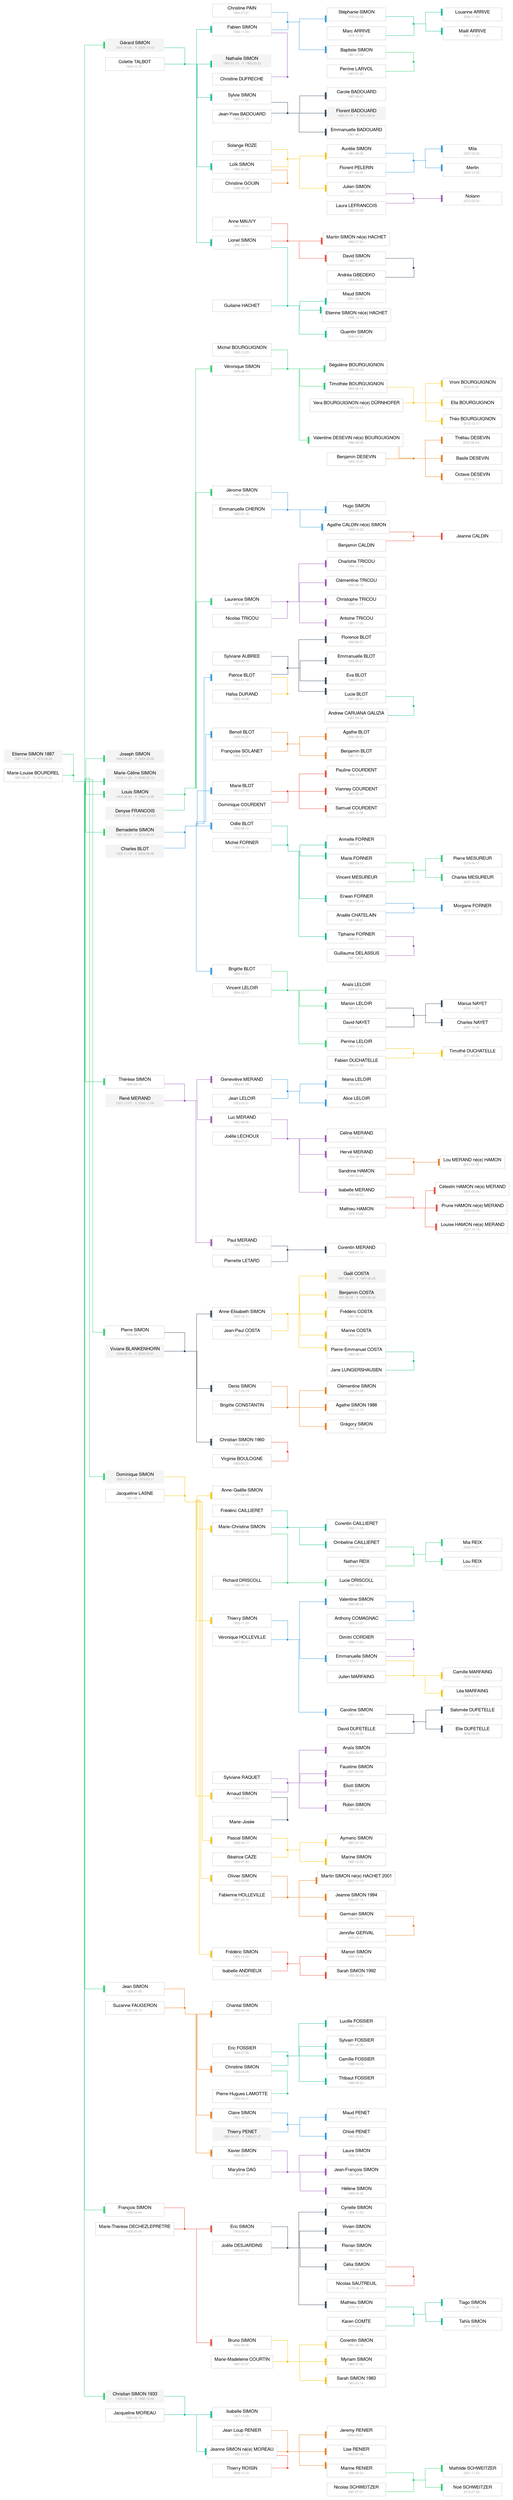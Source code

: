 digraph G {
  edge [
    dir="none"
    color="#cccccc"
  ]
  
  node [
    shape="box"
    style="filled"
    fontname="Helvetica, Arial, sans-serif"
    width=2.5
    fillcolor="white"
    color="#cccccc"
  ]
  
  rankdir="LR"
  ranksep=0.4
  splines="ortho"
  
  subgraph cluster_family_0 {
    label=""
    style="invis"
    margin=0
    
    # Family [Stéphanie SIMON, Marc ARRIVE] -> [Maël ARRIVE, Louanne ARRIVE]
    # -------------------------------------------------------------------------
    
    union_0 [
      fillcolor="#1abc9c"
      shape="circle"
      style="filled"
      penwidth=1
      color="white"
      label=""
      height=0.1
      width=0.1
    ]
    
    {"Stéphanie SIMON", "Marc ARRIVE"} -> union_0 [
      color="#1abc9c"
      weight=2
    ]
    union_0 -> siblings_0 [
      color="#1abc9c"
      weight=3
    ]
    siblings_0 [
      fillcolor="#1abc9c"
      shape="box"
      style="filled"
      label=""
      height=0.005
      penwidth=0
      width=0.1
    ]
    siblings_0 -> {"Maël ARRIVE", "Louanne ARRIVE"} [
      color="#1abc9c"
      dir="forward"
      arrowhead="tee"
      arrowsize=2
      weight=2
    ]
  }
  
  subgraph cluster_family_1 {
    label=""
    style="invis"
    margin=0
    
    # Family [Baptiste SIMON, Perrine LARVOL] -> []
    # -------------------------------------------------------------------------
    
    union_1 [
      fillcolor="#2ecc71"
      shape="circle"
      style="filled"
      penwidth=1
      color="white"
      label=""
      height=0.1
      width=0.1
    ]
    
    {"Baptiste SIMON", "Perrine LARVOL"} -> union_1 [
      color="#2ecc71"
      weight=2
    ]
  }
  
  subgraph cluster_family_2 {
    label=""
    style="invis"
    margin=0
    
    # Family [Aurélie SIMON, Florent PELERIN] -> [Merlin, Mila]
    # -------------------------------------------------------------------------
    
    union_2 [
      fillcolor="#3498db"
      shape="circle"
      style="filled"
      penwidth=1
      color="white"
      label=""
      height=0.1
      width=0.1
    ]
    
    {"Aurélie SIMON", "Florent PELERIN"} -> union_2 [
      color="#3498db"
      weight=2
    ]
    union_2 -> siblings_2 [
      color="#3498db"
      weight=3
    ]
    siblings_2 [
      fillcolor="#3498db"
      shape="box"
      style="filled"
      label=""
      height=0.005
      penwidth=0
      width=0.1
    ]
    siblings_2 -> {Merlin, Mila} [
      color="#3498db"
      dir="forward"
      arrowhead="tee"
      arrowsize=2
      weight=2
    ]
  }
  
  subgraph cluster_family_3 {
    label=""
    style="invis"
    margin=0
    
    # Family [Julien SIMON, Laura LEFRANCOIS] -> [Nolann]
    # -------------------------------------------------------------------------
    
    union_3 [
      fillcolor="#9b59b6"
      shape="circle"
      style="filled"
      penwidth=1
      color="white"
      label=""
      height=0.1
      width=0.1
    ]
    
    {"Julien SIMON", "Laura LEFRANCOIS"} -> union_3 [
      color="#9b59b6"
      weight=2
    ]
    union_3 -> siblings_3 [
      color="#9b59b6"
      weight=3
    ]
    siblings_3 [
      fillcolor="#9b59b6"
      shape="box"
      style="filled"
      label=""
      height=0.005
      penwidth=0
      width=0.1
    ]
    siblings_3 -> {Nolann} [
      color="#9b59b6"
      dir="forward"
      arrowhead="tee"
      arrowsize=2
      weight=2
    ]
  }
  
  subgraph cluster_family_4 {
    label=""
    style="invis"
    margin=0
    
    # Family [David SIMON, Andréa GBEDEKO] -> []
    # -------------------------------------------------------------------------
    
    union_4 [
      fillcolor="#34495e"
      shape="circle"
      style="filled"
      penwidth=1
      color="white"
      label=""
      height=0.1
      width=0.1
    ]
    
    {"David SIMON", "Andréa GBEDEKO"} -> union_4 [
      color="#34495e"
      weight=2
    ]
  }
  
  subgraph cluster_family_5 {
    label=""
    style="invis"
    margin=0
    
    # Family [Timothée BOURGUIGNON, Vera BOURGUIGNON né(e) DÜRNHOFER] -> [Théo BOURGUIGNON, Ella BOURGUIGNON, Vroni BOURGUIGNON]
    # -------------------------------------------------------------------------
    
    union_5 [
      fillcolor="#f1c40f"
      shape="circle"
      style="filled"
      penwidth=1
      color="white"
      label=""
      height=0.1
      width=0.1
    ]
    
    {"Timothée BOURGUIGNON", "Vera BOURGUIGNON né(e) DÜRNHOFER"} -> union_5 [
      color="#f1c40f"
      weight=2
    ]
    union_5 -> siblings_5 [
      color="#f1c40f"
      weight=3
    ]
    siblings_5 [
      fillcolor="#f1c40f"
      shape="box"
      style="filled"
      label=""
      height=0.005
      penwidth=0
      width=0.1
    ]
    siblings_5 -> {"Théo BOURGUIGNON", "Ella BOURGUIGNON", "Vroni BOURGUIGNON"} [
      color="#f1c40f"
      dir="forward"
      arrowhead="tee"
      arrowsize=2
      weight=2
    ]
  }
  
  subgraph cluster_family_6 {
    label=""
    style="invis"
    margin=0
    
    # Family [Valentine DESEVIN né(e) BOURGUIGNON, Benjamin DESEVIN] -> [Octave DESEVIN, Basile DESEVIN, Théliau DESEVIN]
    # -------------------------------------------------------------------------
    
    union_6 [
      fillcolor="#e67e22"
      shape="circle"
      style="filled"
      penwidth=1
      color="white"
      label=""
      height=0.1
      width=0.1
    ]
    
    {"Valentine DESEVIN né(e) BOURGUIGNON", "Benjamin DESEVIN"} -> union_6 [
      color="#e67e22"
      weight=2
    ]
    union_6 -> siblings_6 [
      color="#e67e22"
      weight=3
    ]
    siblings_6 [
      fillcolor="#e67e22"
      shape="box"
      style="filled"
      label=""
      height=0.005
      penwidth=0
      width=0.1
    ]
    siblings_6 -> {"Octave DESEVIN", "Basile DESEVIN", "Théliau DESEVIN"} [
      color="#e67e22"
      dir="forward"
      arrowhead="tee"
      arrowsize=2
      weight=2
    ]
  }
  
  subgraph cluster_family_7 {
    label=""
    style="invis"
    margin=0
    
    # Family [Agathe CALDIN né(e) SIMON, Benjamin CALDIN] -> [Jeanne CALDIN]
    # -------------------------------------------------------------------------
    
    union_7 [
      fillcolor="#e74c3c"
      shape="circle"
      style="filled"
      penwidth=1
      color="white"
      label=""
      height=0.1
      width=0.1
    ]
    
    {"Agathe CALDIN né(e) SIMON", "Benjamin CALDIN"} -> union_7 [
      color="#e74c3c"
      weight=2
    ]
    union_7 -> siblings_7 [
      color="#e74c3c"
      weight=3
    ]
    siblings_7 [
      fillcolor="#e74c3c"
      shape="box"
      style="filled"
      label=""
      height=0.005
      penwidth=0
      width=0.1
    ]
    siblings_7 -> {"Jeanne CALDIN"} [
      color="#e74c3c"
      dir="forward"
      arrowhead="tee"
      arrowsize=2
      weight=2
    ]
  }
  
  subgraph cluster_family_8 {
    label=""
    style="invis"
    margin=0
    
    # Family [Lucie BLOT, Andrew CARUANA GALIZIA] -> []
    # -------------------------------------------------------------------------
    
    union_8 [
      fillcolor="#1abc9c"
      shape="circle"
      style="filled"
      penwidth=1
      color="white"
      label=""
      height=0.1
      width=0.1
    ]
    
    {"Lucie BLOT", "Andrew CARUANA GALIZIA"} -> union_8 [
      color="#1abc9c"
      weight=2
    ]
  }
  
  subgraph cluster_family_9 {
    label=""
    style="invis"
    margin=0
    
    # Family [Marie FORNER, Vincent MESUREUR] -> [Charles MESUREUR, Pierre MESUREUR]
    # -------------------------------------------------------------------------
    
    union_9 [
      fillcolor="#2ecc71"
      shape="circle"
      style="filled"
      penwidth=1
      color="white"
      label=""
      height=0.1
      width=0.1
    ]
    
    {"Marie FORNER", "Vincent MESUREUR"} -> union_9 [
      color="#2ecc71"
      weight=2
    ]
    union_9 -> siblings_9 [
      color="#2ecc71"
      weight=3
    ]
    siblings_9 [
      fillcolor="#2ecc71"
      shape="box"
      style="filled"
      label=""
      height=0.005
      penwidth=0
      width=0.1
    ]
    siblings_9 -> {"Charles MESUREUR", "Pierre MESUREUR"} [
      color="#2ecc71"
      dir="forward"
      arrowhead="tee"
      arrowsize=2
      weight=2
    ]
  }
  
  subgraph cluster_family_10 {
    label=""
    style="invis"
    margin=0
    
    # Family [Erwan FORNER, Anaële CHATELAIN] -> [Morgane FORNER]
    # -------------------------------------------------------------------------
    
    union_10 [
      fillcolor="#3498db"
      shape="circle"
      style="filled"
      penwidth=1
      color="white"
      label=""
      height=0.1
      width=0.1
    ]
    
    {"Erwan FORNER", "Anaële CHATELAIN"} -> union_10 [
      color="#3498db"
      weight=2
    ]
    union_10 -> siblings_10 [
      color="#3498db"
      weight=3
    ]
    siblings_10 [
      fillcolor="#3498db"
      shape="box"
      style="filled"
      label=""
      height=0.005
      penwidth=0
      width=0.1
    ]
    siblings_10 -> {"Morgane FORNER"} [
      color="#3498db"
      dir="forward"
      arrowhead="tee"
      arrowsize=2
      weight=2
    ]
  }
  
  subgraph cluster_family_11 {
    label=""
    style="invis"
    margin=0
    
    # Family [Tiphaine FORNER, Guillaume DELASSUS] -> []
    # -------------------------------------------------------------------------
    
    union_11 [
      fillcolor="#9b59b6"
      shape="circle"
      style="filled"
      penwidth=1
      color="white"
      label=""
      height=0.1
      width=0.1
    ]
    
    {"Tiphaine FORNER", "Guillaume DELASSUS"} -> union_11 [
      color="#9b59b6"
      weight=2
    ]
  }
  
  subgraph cluster_family_12 {
    label=""
    style="invis"
    margin=0
    
    # Family [Marion LELOIR, David NAYET] -> [Charles NAYET, Marius NAYET]
    # -------------------------------------------------------------------------
    
    union_12 [
      fillcolor="#34495e"
      shape="circle"
      style="filled"
      penwidth=1
      color="white"
      label=""
      height=0.1
      width=0.1
    ]
    
    {"Marion LELOIR", "David NAYET"} -> union_12 [
      color="#34495e"
      weight=2
    ]
    union_12 -> siblings_12 [
      color="#34495e"
      weight=3
    ]
    siblings_12 [
      fillcolor="#34495e"
      shape="box"
      style="filled"
      label=""
      height=0.005
      penwidth=0
      width=0.1
    ]
    siblings_12 -> {"Charles NAYET", "Marius NAYET"} [
      color="#34495e"
      dir="forward"
      arrowhead="tee"
      arrowsize=2
      weight=2
    ]
  }
  
  subgraph cluster_family_13 {
    label=""
    style="invis"
    margin=0
    
    # Family [Perrine LELOIR, Fabien DUCHATELLE] -> [Timothé DUCHATELLE]
    # -------------------------------------------------------------------------
    
    union_13 [
      fillcolor="#f1c40f"
      shape="circle"
      style="filled"
      penwidth=1
      color="white"
      label=""
      height=0.1
      width=0.1
    ]
    
    {"Perrine LELOIR", "Fabien DUCHATELLE"} -> union_13 [
      color="#f1c40f"
      weight=2
    ]
    union_13 -> siblings_13 [
      color="#f1c40f"
      weight=3
    ]
    siblings_13 [
      fillcolor="#f1c40f"
      shape="box"
      style="filled"
      label=""
      height=0.005
      penwidth=0
      width=0.1
    ]
    siblings_13 -> {"Timothé DUCHATELLE"} [
      color="#f1c40f"
      dir="forward"
      arrowhead="tee"
      arrowsize=2
      weight=2
    ]
  }
  
  subgraph cluster_family_14 {
    label=""
    style="invis"
    margin=0
    
    # Family [Hervé MERAND, Sandrine HAMON] -> [Lou MERAND né(e) HAMON]
    # -------------------------------------------------------------------------
    
    union_14 [
      fillcolor="#e67e22"
      shape="circle"
      style="filled"
      penwidth=1
      color="white"
      label=""
      height=0.1
      width=0.1
    ]
    
    {"Hervé MERAND", "Sandrine HAMON"} -> union_14 [
      color="#e67e22"
      weight=2
    ]
    union_14 -> siblings_14 [
      color="#e67e22"
      weight=3
    ]
    siblings_14 [
      fillcolor="#e67e22"
      shape="box"
      style="filled"
      label=""
      height=0.005
      penwidth=0
      width=0.1
    ]
    siblings_14 -> {"Lou MERAND né(e) HAMON"} [
      color="#e67e22"
      dir="forward"
      arrowhead="tee"
      arrowsize=2
      weight=2
    ]
  }
  
  subgraph cluster_family_15 {
    label=""
    style="invis"
    margin=0
    
    # Family [Isabelle MERAND, Mathieu HAMON] -> [Louise HAMON né(e) MERAND, Prune HAMON né(e) MERAND, Célestin HAMON né(e) MERAND]
    # -------------------------------------------------------------------------
    
    union_15 [
      fillcolor="#e74c3c"
      shape="circle"
      style="filled"
      penwidth=1
      color="white"
      label=""
      height=0.1
      width=0.1
    ]
    
    {"Isabelle MERAND", "Mathieu HAMON"} -> union_15 [
      color="#e74c3c"
      weight=2
    ]
    union_15 -> siblings_15 [
      color="#e74c3c"
      weight=3
    ]
    siblings_15 [
      fillcolor="#e74c3c"
      shape="box"
      style="filled"
      label=""
      height=0.005
      penwidth=0
      width=0.1
    ]
    siblings_15 -> {"Louise HAMON né(e) MERAND", "Prune HAMON né(e) MERAND", "Célestin HAMON né(e) MERAND"} [
      color="#e74c3c"
      dir="forward"
      arrowhead="tee"
      arrowsize=2
      weight=2
    ]
  }
  
  subgraph cluster_family_16 {
    label=""
    style="invis"
    margin=0
    
    # Family [Pierre-Emmanuel COSTA, Jane LUNGERSHAUSEN] -> []
    # -------------------------------------------------------------------------
    
    union_16 [
      fillcolor="#1abc9c"
      shape="circle"
      style="filled"
      penwidth=1
      color="white"
      label=""
      height=0.1
      width=0.1
    ]
    
    {"Pierre-Emmanuel COSTA", "Jane LUNGERSHAUSEN"} -> union_16 [
      color="#1abc9c"
      weight=2
    ]
  }
  
  subgraph cluster_family_17 {
    label=""
    style="invis"
    margin=0
    
    # Family [Ombeline CAILLIERET, Nathan REIX] -> [Lou REIX, Mia REIX]
    # -------------------------------------------------------------------------
    
    union_17 [
      fillcolor="#2ecc71"
      shape="circle"
      style="filled"
      penwidth=1
      color="white"
      label=""
      height=0.1
      width=0.1
    ]
    
    {"Ombeline CAILLIERET", "Nathan REIX"} -> union_17 [
      color="#2ecc71"
      weight=2
    ]
    union_17 -> siblings_17 [
      color="#2ecc71"
      weight=3
    ]
    siblings_17 [
      fillcolor="#2ecc71"
      shape="box"
      style="filled"
      label=""
      height=0.005
      penwidth=0
      width=0.1
    ]
    siblings_17 -> {"Lou REIX", "Mia REIX"} [
      color="#2ecc71"
      dir="forward"
      arrowhead="tee"
      arrowsize=2
      weight=2
    ]
  }
  
  subgraph cluster_family_18 {
    label=""
    style="invis"
    margin=0
    
    # Family [Valentine SIMON, Anthony COMAGNAC] -> []
    # -------------------------------------------------------------------------
    
    union_18 [
      fillcolor="#3498db"
      shape="circle"
      style="filled"
      penwidth=1
      color="white"
      label=""
      height=0.1
      width=0.1
    ]
    
    {"Valentine SIMON", "Anthony COMAGNAC"} -> union_18 [
      color="#3498db"
      weight=2
    ]
  }
  
  subgraph cluster_family_19 {
    label=""
    style="invis"
    margin=0
    
    # Family [Emmanuelle SIMON, Dimitri CORDIER] -> []
    # -------------------------------------------------------------------------
    
    union_19 [
      fillcolor="#9b59b6"
      shape="circle"
      style="filled"
      penwidth=1
      color="white"
      label=""
      height=0.1
      width=0.1
    ]
    
    {"Emmanuelle SIMON", "Dimitri CORDIER"} -> union_19 [
      color="#9b59b6"
      weight=2
    ]
  }
  
  subgraph cluster_family_20 {
    label=""
    style="invis"
    margin=0
    
    # Family [Caroline SIMON, David DUFETELLE] -> [Elie DUFETELLE, Salomée DUFETELLE]
    # -------------------------------------------------------------------------
    
    union_20 [
      fillcolor="#34495e"
      shape="circle"
      style="filled"
      penwidth=1
      color="white"
      label=""
      height=0.1
      width=0.1
    ]
    
    {"Caroline SIMON", "David DUFETELLE"} -> union_20 [
      color="#34495e"
      weight=2
    ]
    union_20 -> siblings_20 [
      color="#34495e"
      weight=3
    ]
    siblings_20 [
      fillcolor="#34495e"
      shape="box"
      style="filled"
      label=""
      height=0.005
      penwidth=0
      width=0.1
    ]
    siblings_20 -> {"Elie DUFETELLE", "Salomée DUFETELLE"} [
      color="#34495e"
      dir="forward"
      arrowhead="tee"
      arrowsize=2
      weight=2
    ]
  }
  
  subgraph cluster_family_21 {
    label=""
    style="invis"
    margin=0
    
    # Family [Emmanuelle SIMON, Juilen MARFAING] -> [Léa MARFAING, Camille MARFAING]
    # -------------------------------------------------------------------------
    
    union_21 [
      fillcolor="#f1c40f"
      shape="circle"
      style="filled"
      penwidth=1
      color="white"
      label=""
      height=0.1
      width=0.1
    ]
    
    {"Emmanuelle SIMON", "Juilen MARFAING"} -> union_21 [
      color="#f1c40f"
      weight=2
    ]
    union_21 -> siblings_21 [
      color="#f1c40f"
      weight=3
    ]
    siblings_21 [
      fillcolor="#f1c40f"
      shape="box"
      style="filled"
      label=""
      height=0.005
      penwidth=0
      width=0.1
    ]
    siblings_21 -> {"Léa MARFAING", "Camille MARFAING"} [
      color="#f1c40f"
      dir="forward"
      arrowhead="tee"
      arrowsize=2
      weight=2
    ]
  }
  
  subgraph cluster_family_22 {
    label=""
    style="invis"
    margin=0
    
    # Family [Germain SIMON, Jennifer GERVAL] -> []
    # -------------------------------------------------------------------------
    
    union_22 [
      fillcolor="#e67e22"
      shape="circle"
      style="filled"
      penwidth=1
      color="white"
      label=""
      height=0.1
      width=0.1
    ]
    
    {"Germain SIMON", "Jennifer GERVAL"} -> union_22 [
      color="#e67e22"
      weight=2
    ]
  }
  
  subgraph cluster_family_23 {
    label=""
    style="invis"
    margin=0
    
    # Family [Célia SIMON, Nicolas SAUTREUIL] -> []
    # -------------------------------------------------------------------------
    
    union_23 [
      fillcolor="#e74c3c"
      shape="circle"
      style="filled"
      penwidth=1
      color="white"
      label=""
      height=0.1
      width=0.1
    ]
    
    {"Célia SIMON", "Nicolas SAUTREUIL"} -> union_23 [
      color="#e74c3c"
      weight=2
    ]
  }
  
  subgraph cluster_family_24 {
    label=""
    style="invis"
    margin=0
    
    # Family [Mathieu SIMON, Karen COMTE] -> [Tahïs SIMON, Tiago SIMON]
    # -------------------------------------------------------------------------
    
    union_24 [
      fillcolor="#1abc9c"
      shape="circle"
      style="filled"
      penwidth=1
      color="white"
      label=""
      height=0.1
      width=0.1
    ]
    
    {"Mathieu SIMON", "Karen COMTE"} -> union_24 [
      color="#1abc9c"
      weight=2
    ]
    union_24 -> siblings_24 [
      color="#1abc9c"
      weight=3
    ]
    siblings_24 [
      fillcolor="#1abc9c"
      shape="box"
      style="filled"
      label=""
      height=0.005
      penwidth=0
      width=0.1
    ]
    siblings_24 -> {"Tahïs SIMON", "Tiago SIMON"} [
      color="#1abc9c"
      dir="forward"
      arrowhead="tee"
      arrowsize=2
      weight=2
    ]
  }
  
  subgraph cluster_family_25 {
    label=""
    style="invis"
    margin=0
    
    # Family [Marine RENIER, Nicolas SCHWEITZER] -> [Noé SCHWEITZER, Mathilde SCHWEITZER]
    # -------------------------------------------------------------------------
    
    union_25 [
      fillcolor="#2ecc71"
      shape="circle"
      style="filled"
      penwidth=1
      color="white"
      label=""
      height=0.1
      width=0.1
    ]
    
    {"Marine RENIER", "Nicolas SCHWEITZER"} -> union_25 [
      color="#2ecc71"
      weight=2
    ]
    union_25 -> siblings_25 [
      color="#2ecc71"
      weight=3
    ]
    siblings_25 [
      fillcolor="#2ecc71"
      shape="box"
      style="filled"
      label=""
      height=0.005
      penwidth=0
      width=0.1
    ]
    siblings_25 -> {"Noé SCHWEITZER", "Mathilde SCHWEITZER"} [
      color="#2ecc71"
      dir="forward"
      arrowhead="tee"
      arrowsize=2
      weight=2
    ]
  }
  
  subgraph cluster_family_26 {
    label=""
    style="invis"
    margin=0
    
    # Family [Fabien SIMON, Christine PAIN] -> [Stéphanie SIMON, Baptiste SIMON]
    # -------------------------------------------------------------------------
    
    union_26 [
      fillcolor="#3498db"
      shape="circle"
      style="filled"
      penwidth=1
      color="white"
      label=""
      height=0.1
      width=0.1
    ]
    
    {"Fabien SIMON", "Christine PAIN"} -> union_26 [
      color="#3498db"
      weight=2
    ]
    union_26 -> siblings_26 [
      color="#3498db"
      weight=3
    ]
    siblings_26 [
      fillcolor="#3498db"
      shape="box"
      style="filled"
      label=""
      height=0.005
      penwidth=0
      width=0.1
    ]
    siblings_26 -> {"Stéphanie SIMON", "Baptiste SIMON"} [
      color="#3498db"
      dir="forward"
      arrowhead="tee"
      arrowsize=2
      weight=2
    ]
  }
  
  subgraph cluster_family_27 {
    label=""
    style="invis"
    margin=0
    
    # Family [Fabien SIMON, Christine DUFRECHE] -> []
    # -------------------------------------------------------------------------
    
    union_27 [
      fillcolor="#9b59b6"
      shape="circle"
      style="filled"
      penwidth=1
      color="white"
      label=""
      height=0.1
      width=0.1
    ]
    
    {"Fabien SIMON", "Christine DUFRECHE"} -> union_27 [
      color="#9b59b6"
      weight=2
    ]
  }
  
  subgraph cluster_family_28 {
    label=""
    style="invis"
    margin=0
    
    # Family [Sylvie SIMON, Jean-Yves BADOUARD] -> [Emmanuelle BADOUARD, Florent BADOUARD, Carole BADOUARD]
    # -------------------------------------------------------------------------
    
    union_28 [
      fillcolor="#34495e"
      shape="circle"
      style="filled"
      penwidth=1
      color="white"
      label=""
      height=0.1
      width=0.1
    ]
    
    {"Sylvie SIMON", "Jean-Yves BADOUARD"} -> union_28 [
      color="#34495e"
      weight=2
    ]
    union_28 -> siblings_28 [
      color="#34495e"
      weight=3
    ]
    siblings_28 [
      fillcolor="#34495e"
      shape="box"
      style="filled"
      label=""
      height=0.005
      penwidth=0
      width=0.1
    ]
    siblings_28 -> {"Emmanuelle BADOUARD", "Florent BADOUARD", "Carole BADOUARD"} [
      color="#34495e"
      dir="forward"
      arrowhead="tee"
      arrowsize=2
      weight=2
    ]
  }
  
  subgraph cluster_family_29 {
    label=""
    style="invis"
    margin=0
    
    # Family [Loïk SIMON, Solange ROZE] -> [Aurélie SIMON, Julien SIMON]
    # -------------------------------------------------------------------------
    
    union_29 [
      fillcolor="#f1c40f"
      shape="circle"
      style="filled"
      penwidth=1
      color="white"
      label=""
      height=0.1
      width=0.1
    ]
    
    {"Loïk SIMON", "Solange ROZE"} -> union_29 [
      color="#f1c40f"
      weight=2
    ]
    union_29 -> siblings_29 [
      color="#f1c40f"
      weight=3
    ]
    siblings_29 [
      fillcolor="#f1c40f"
      shape="box"
      style="filled"
      label=""
      height=0.005
      penwidth=0
      width=0.1
    ]
    siblings_29 -> {"Aurélie SIMON", "Julien SIMON"} [
      color="#f1c40f"
      dir="forward"
      arrowhead="tee"
      arrowsize=2
      weight=2
    ]
  }
  
  subgraph cluster_family_30 {
    label=""
    style="invis"
    margin=0
    
    # Family [Loïk SIMON, Christine GOUIN] -> []
    # -------------------------------------------------------------------------
    
    union_30 [
      fillcolor="#e67e22"
      shape="circle"
      style="filled"
      penwidth=1
      color="white"
      label=""
      height=0.1
      width=0.1
    ]
    
    {"Loïk SIMON", "Christine GOUIN"} -> union_30 [
      color="#e67e22"
      weight=2
    ]
  }
  
  subgraph cluster_family_31 {
    label=""
    style="invis"
    margin=0
    
    # Family [Lionel SIMON, Anne MAUVY] -> [Martin SIMON né(e) HACHET, David SIMON]
    # -------------------------------------------------------------------------
    
    union_31 [
      fillcolor="#e74c3c"
      shape="circle"
      style="filled"
      penwidth=1
      color="white"
      label=""
      height=0.1
      width=0.1
    ]
    
    {"Lionel SIMON", "Anne MAUVY"} -> union_31 [
      color="#e74c3c"
      weight=2
    ]
    union_31 -> siblings_31 [
      color="#e74c3c"
      weight=3
    ]
    siblings_31 [
      fillcolor="#e74c3c"
      shape="box"
      style="filled"
      label=""
      height=0.005
      penwidth=0
      width=0.1
    ]
    siblings_31 -> {"Martin SIMON né(e) HACHET", "David SIMON"} [
      color="#e74c3c"
      dir="forward"
      arrowhead="tee"
      arrowsize=2
      weight=2
    ]
  }
  
  subgraph cluster_family_32 {
    label=""
    style="invis"
    margin=0
    
    # Family [Lionel SIMON, Guilaine HACHET] -> [Quentin SIMON, Etienne SIMON né(e) HACHET, Maud SIMON]
    # -------------------------------------------------------------------------
    
    union_32 [
      fillcolor="#1abc9c"
      shape="circle"
      style="filled"
      penwidth=1
      color="white"
      label=""
      height=0.1
      width=0.1
    ]
    
    {"Lionel SIMON", "Guilaine HACHET"} -> union_32 [
      color="#1abc9c"
      weight=2
    ]
    union_32 -> siblings_32 [
      color="#1abc9c"
      weight=3
    ]
    siblings_32 [
      fillcolor="#1abc9c"
      shape="box"
      style="filled"
      label=""
      height=0.005
      penwidth=0
      width=0.1
    ]
    siblings_32 -> {"Quentin SIMON", "Etienne SIMON né(e) HACHET", "Maud SIMON"} [
      color="#1abc9c"
      dir="forward"
      arrowhead="tee"
      arrowsize=2
      weight=2
    ]
  }
  
  subgraph cluster_family_33 {
    label=""
    style="invis"
    margin=0
    
    # Family [Michel BOURGUIGNON, Véronique SIMON] -> [Timothée BOURGUIGNON, Valentine DESEVIN né(e) BOURGUIGNON, Ségolène BOURGUIGNON]
    # -------------------------------------------------------------------------
    
    union_33 [
      fillcolor="#2ecc71"
      shape="circle"
      style="filled"
      penwidth=1
      color="white"
      label=""
      height=0.1
      width=0.1
    ]
    
    {"Michel BOURGUIGNON", "Véronique SIMON"} -> union_33 [
      color="#2ecc71"
      weight=2
    ]
    union_33 -> siblings_33 [
      color="#2ecc71"
      weight=3
    ]
    siblings_33 [
      fillcolor="#2ecc71"
      shape="box"
      style="filled"
      label=""
      height=0.005
      penwidth=0
      width=0.1
    ]
    siblings_33 -> {"Timothée BOURGUIGNON", "Valentine DESEVIN né(e) BOURGUIGNON", "Ségolène BOURGUIGNON"} [
      color="#2ecc71"
      dir="forward"
      arrowhead="tee"
      arrowsize=2
      weight=2
    ]
  }
  
  subgraph cluster_family_34 {
    label=""
    style="invis"
    margin=0
    
    # Family [Jérome SIMON, Emmanuelle CHERON] -> [Agathe CALDIN né(e) SIMON, Hugo SIMON]
    # -------------------------------------------------------------------------
    
    union_34 [
      fillcolor="#3498db"
      shape="circle"
      style="filled"
      penwidth=1
      color="white"
      label=""
      height=0.1
      width=0.1
    ]
    
    {"Jérome SIMON", "Emmanuelle CHERON"} -> union_34 [
      color="#3498db"
      weight=2
    ]
    union_34 -> siblings_34 [
      color="#3498db"
      weight=3
    ]
    siblings_34 [
      fillcolor="#3498db"
      shape="box"
      style="filled"
      label=""
      height=0.005
      penwidth=0
      width=0.1
    ]
    siblings_34 -> {"Agathe CALDIN né(e) SIMON", "Hugo SIMON"} [
      color="#3498db"
      dir="forward"
      arrowhead="tee"
      arrowsize=2
      weight=2
    ]
  }
  
  subgraph cluster_family_35 {
    label=""
    style="invis"
    margin=0
    
    # Family [Laurence SIMON, Nicolas TRICOU] -> [Antoine TRICOU, Christophe TRICOU, Clémentine TRICOU, Charlotte TRICOU]
    # -------------------------------------------------------------------------
    
    union_35 [
      fillcolor="#9b59b6"
      shape="circle"
      style="filled"
      penwidth=1
      color="white"
      label=""
      height=0.1
      width=0.1
    ]
    
    {"Laurence SIMON", "Nicolas TRICOU"} -> union_35 [
      color="#9b59b6"
      weight=2
    ]
    union_35 -> siblings_35 [
      color="#9b59b6"
      weight=3
    ]
    siblings_35 [
      fillcolor="#9b59b6"
      shape="box"
      style="filled"
      label=""
      height=0.005
      penwidth=0
      width=0.1
    ]
    siblings_35 -> {"Antoine TRICOU", "Christophe TRICOU", "Clémentine TRICOU", "Charlotte TRICOU"} [
      color="#9b59b6"
      dir="forward"
      arrowhead="tee"
      arrowsize=2
      weight=2
    ]
  }
  
  subgraph cluster_family_36 {
    label=""
    style="invis"
    margin=0
    
    # Family [Patrice BLOT, Sylviane AUBREE] -> [Lucie BLOT, Eva BLOT, Emmanuelle BLOT, Florence BLOT]
    # -------------------------------------------------------------------------
    
    union_36 [
      fillcolor="#34495e"
      shape="circle"
      style="filled"
      penwidth=1
      color="white"
      label=""
      height=0.1
      width=0.1
    ]
    
    {"Patrice BLOT", "Sylviane AUBREE"} -> union_36 [
      color="#34495e"
      weight=2
    ]
    union_36 -> siblings_36 [
      color="#34495e"
      weight=3
    ]
    siblings_36 [
      fillcolor="#34495e"
      shape="box"
      style="filled"
      label=""
      height=0.005
      penwidth=0
      width=0.1
    ]
    siblings_36 -> {"Lucie BLOT", "Eva BLOT", "Emmanuelle BLOT", "Florence BLOT"} [
      color="#34495e"
      dir="forward"
      arrowhead="tee"
      arrowsize=2
      weight=2
    ]
  }
  
  subgraph cluster_family_37 {
    label=""
    style="invis"
    margin=0
    
    # Family [Patrice BLOT, Hafsa DURAND] -> []
    # -------------------------------------------------------------------------
    
    union_37 [
      fillcolor="#f1c40f"
      shape="circle"
      style="filled"
      penwidth=1
      color="white"
      label=""
      height=0.1
      width=0.1
    ]
    
    {"Patrice BLOT", "Hafsa DURAND"} -> union_37 [
      color="#f1c40f"
      weight=2
    ]
  }
  
  subgraph cluster_family_38 {
    label=""
    style="invis"
    margin=0
    
    # Family [Benoit BLOT, Françoise SOLANET] -> [Benjamin BLOT, Agathe BLOT]
    # -------------------------------------------------------------------------
    
    union_38 [
      fillcolor="#e67e22"
      shape="circle"
      style="filled"
      penwidth=1
      color="white"
      label=""
      height=0.1
      width=0.1
    ]
    
    {"Benoit BLOT", "Françoise SOLANET"} -> union_38 [
      color="#e67e22"
      weight=2
    ]
    union_38 -> siblings_38 [
      color="#e67e22"
      weight=3
    ]
    siblings_38 [
      fillcolor="#e67e22"
      shape="box"
      style="filled"
      label=""
      height=0.005
      penwidth=0
      width=0.1
    ]
    siblings_38 -> {"Benjamin BLOT", "Agathe BLOT"} [
      color="#e67e22"
      dir="forward"
      arrowhead="tee"
      arrowsize=2
      weight=2
    ]
  }
  
  subgraph cluster_family_39 {
    label=""
    style="invis"
    margin=0
    
    # Family [Marie BLOT, Dominique COURDENT] -> [Samuel COURDENT, Vianney COURDENT, Pauline COURDENT]
    # -------------------------------------------------------------------------
    
    union_39 [
      fillcolor="#e74c3c"
      shape="circle"
      style="filled"
      penwidth=1
      color="white"
      label=""
      height=0.1
      width=0.1
    ]
    
    {"Marie BLOT", "Dominique COURDENT"} -> union_39 [
      color="#e74c3c"
      weight=2
    ]
    union_39 -> siblings_39 [
      color="#e74c3c"
      weight=3
    ]
    siblings_39 [
      fillcolor="#e74c3c"
      shape="box"
      style="filled"
      label=""
      height=0.005
      penwidth=0
      width=0.1
    ]
    siblings_39 -> {"Samuel COURDENT", "Vianney COURDENT", "Pauline COURDENT"} [
      color="#e74c3c"
      dir="forward"
      arrowhead="tee"
      arrowsize=2
      weight=2
    ]
  }
  
  subgraph cluster_family_40 {
    label=""
    style="invis"
    margin=0
    
    # Family [Odile BLOT, Michel FORNER] -> [Marie FORNER, Erwan FORNER, Armelle FORNER, Tiphaine FORNER]
    # -------------------------------------------------------------------------
    
    union_40 [
      fillcolor="#1abc9c"
      shape="circle"
      style="filled"
      penwidth=1
      color="white"
      label=""
      height=0.1
      width=0.1
    ]
    
    {"Odile BLOT", "Michel FORNER"} -> union_40 [
      color="#1abc9c"
      weight=2
    ]
    union_40 -> siblings_40 [
      color="#1abc9c"
      weight=3
    ]
    siblings_40 [
      fillcolor="#1abc9c"
      shape="box"
      style="filled"
      label=""
      height=0.005
      penwidth=0
      width=0.1
    ]
    siblings_40 -> {"Marie FORNER", "Erwan FORNER", "Armelle FORNER", "Tiphaine FORNER"} [
      color="#1abc9c"
      dir="forward"
      arrowhead="tee"
      arrowsize=2
      weight=2
    ]
  }
  
  subgraph cluster_family_41 {
    label=""
    style="invis"
    margin=0
    
    # Family [Brigitte BLOT, Vincent LELOIR] -> [Marion LELOIR, Perrine LELOIR, Anaïs LELOIR]
    # -------------------------------------------------------------------------
    
    union_41 [
      fillcolor="#2ecc71"
      shape="circle"
      style="filled"
      penwidth=1
      color="white"
      label=""
      height=0.1
      width=0.1
    ]
    
    {"Brigitte BLOT", "Vincent LELOIR"} -> union_41 [
      color="#2ecc71"
      weight=2
    ]
    union_41 -> siblings_41 [
      color="#2ecc71"
      weight=3
    ]
    siblings_41 [
      fillcolor="#2ecc71"
      shape="box"
      style="filled"
      label=""
      height=0.005
      penwidth=0
      width=0.1
    ]
    siblings_41 -> {"Marion LELOIR", "Perrine LELOIR", "Anaïs LELOIR"} [
      color="#2ecc71"
      dir="forward"
      arrowhead="tee"
      arrowsize=2
      weight=2
    ]
  }
  
  subgraph cluster_family_42 {
    label=""
    style="invis"
    margin=0
    
    # Family [Geneviève MERAND, Jean LELOIR] -> [Alice LELOIR, Iléana LELOIR]
    # -------------------------------------------------------------------------
    
    union_42 [
      fillcolor="#3498db"
      shape="circle"
      style="filled"
      penwidth=1
      color="white"
      label=""
      height=0.1
      width=0.1
    ]
    
    {"Geneviève MERAND", "Jean LELOIR"} -> union_42 [
      color="#3498db"
      weight=2
    ]
    union_42 -> siblings_42 [
      color="#3498db"
      weight=3
    ]
    siblings_42 [
      fillcolor="#3498db"
      shape="box"
      style="filled"
      label=""
      height=0.005
      penwidth=0
      width=0.1
    ]
    siblings_42 -> {"Alice LELOIR", "Iléana LELOIR"} [
      color="#3498db"
      dir="forward"
      arrowhead="tee"
      arrowsize=2
      weight=2
    ]
  }
  
  subgraph cluster_family_43 {
    label=""
    style="invis"
    margin=0
    
    # Family [Luc MERAND, Joëlle LECHOUX] -> [Isabelle MERAND, Céline MERAND, Hervé MERAND]
    # -------------------------------------------------------------------------
    
    union_43 [
      fillcolor="#9b59b6"
      shape="circle"
      style="filled"
      penwidth=1
      color="white"
      label=""
      height=0.1
      width=0.1
    ]
    
    {"Luc MERAND", "Joëlle LECHOUX"} -> union_43 [
      color="#9b59b6"
      weight=2
    ]
    union_43 -> siblings_43 [
      color="#9b59b6"
      weight=3
    ]
    siblings_43 [
      fillcolor="#9b59b6"
      shape="box"
      style="filled"
      label=""
      height=0.005
      penwidth=0
      width=0.1
    ]
    siblings_43 -> {"Isabelle MERAND", "Céline MERAND", "Hervé MERAND"} [
      color="#9b59b6"
      dir="forward"
      arrowhead="tee"
      arrowsize=2
      weight=2
    ]
  }
  
  subgraph cluster_family_44 {
    label=""
    style="invis"
    margin=0
    
    # Family [Paul MERAND, Pierrette LETARD] -> [Corentin MERAND]
    # -------------------------------------------------------------------------
    
    union_44 [
      fillcolor="#34495e"
      shape="circle"
      style="filled"
      penwidth=1
      color="white"
      label=""
      height=0.1
      width=0.1
    ]
    
    {"Paul MERAND", "Pierrette LETARD"} -> union_44 [
      color="#34495e"
      weight=2
    ]
    union_44 -> siblings_44 [
      color="#34495e"
      weight=3
    ]
    siblings_44 [
      fillcolor="#34495e"
      shape="box"
      style="filled"
      label=""
      height=0.005
      penwidth=0
      width=0.1
    ]
    siblings_44 -> {"Corentin MERAND"} [
      color="#34495e"
      dir="forward"
      arrowhead="tee"
      arrowsize=2
      weight=2
    ]
  }
  
  subgraph cluster_family_45 {
    label=""
    style="invis"
    margin=0
    
    # Family [Anne-Elisabeth SIMON, Jean-Paul COSTA] -> [Pierre-Emmanuel COSTA, Marine COSTA, Frédéric COSTA, Benjamin COSTA, Gaël COSTA]
    # -------------------------------------------------------------------------
    
    union_45 [
      fillcolor="#f1c40f"
      shape="circle"
      style="filled"
      penwidth=1
      color="white"
      label=""
      height=0.1
      width=0.1
    ]
    
    {"Anne-Elisabeth SIMON", "Jean-Paul COSTA"} -> union_45 [
      color="#f1c40f"
      weight=2
    ]
    union_45 -> siblings_45 [
      color="#f1c40f"
      weight=3
    ]
    siblings_45 [
      fillcolor="#f1c40f"
      shape="box"
      style="filled"
      label=""
      height=0.005
      penwidth=0
      width=0.1
    ]
    siblings_45 -> {"Pierre-Emmanuel COSTA", "Marine COSTA", "Frédéric COSTA", "Benjamin COSTA", "Gaël COSTA"} [
      color="#f1c40f"
      dir="forward"
      arrowhead="tee"
      arrowsize=2
      weight=2
    ]
  }
  
  subgraph cluster_family_46 {
    label=""
    style="invis"
    margin=0
    
    # Family [Denis SIMON, Brigitte CONSTANTIN] -> [Grégory SIMON, Agathe SIMON 1988, Clémentine SIMON]
    # -------------------------------------------------------------------------
    
    union_46 [
      fillcolor="#e67e22"
      shape="circle"
      style="filled"
      penwidth=1
      color="white"
      label=""
      height=0.1
      width=0.1
    ]
    
    {"Denis SIMON", "Brigitte CONSTANTIN"} -> union_46 [
      color="#e67e22"
      weight=2
    ]
    union_46 -> siblings_46 [
      color="#e67e22"
      weight=3
    ]
    siblings_46 [
      fillcolor="#e67e22"
      shape="box"
      style="filled"
      label=""
      height=0.005
      penwidth=0
      width=0.1
    ]
    siblings_46 -> {"Grégory SIMON", "Agathe SIMON 1988", "Clémentine SIMON"} [
      color="#e67e22"
      dir="forward"
      arrowhead="tee"
      arrowsize=2
      weight=2
    ]
  }
  
  subgraph cluster_family_47 {
    label=""
    style="invis"
    margin=0
    
    # Family [Christian SIMON 1960, Virginie BOULOGNE] -> []
    # -------------------------------------------------------------------------
    
    union_47 [
      fillcolor="#e74c3c"
      shape="circle"
      style="filled"
      penwidth=1
      color="white"
      label=""
      height=0.1
      width=0.1
    ]
    
    {"Christian SIMON 1960", "Virginie BOULOGNE"} -> union_47 [
      color="#e74c3c"
      weight=2
    ]
  }
  
  subgraph cluster_family_48 {
    label=""
    style="invis"
    margin=0
    
    # Family [Marie-Christine SIMON, Frédéric CAILLIERET] -> [Ombeline CAILLIERET, Corentin CAILLIERET]
    # -------------------------------------------------------------------------
    
    union_48 [
      fillcolor="#1abc9c"
      shape="circle"
      style="filled"
      penwidth=1
      color="white"
      label=""
      height=0.1
      width=0.1
    ]
    
    {"Marie-Christine SIMON", "Frédéric CAILLIERET"} -> union_48 [
      color="#1abc9c"
      weight=2
    ]
    union_48 -> siblings_48 [
      color="#1abc9c"
      weight=3
    ]
    siblings_48 [
      fillcolor="#1abc9c"
      shape="box"
      style="filled"
      label=""
      height=0.005
      penwidth=0
      width=0.1
    ]
    siblings_48 -> {"Ombeline CAILLIERET", "Corentin CAILLIERET"} [
      color="#1abc9c"
      dir="forward"
      arrowhead="tee"
      arrowsize=2
      weight=2
    ]
  }
  
  subgraph cluster_family_49 {
    label=""
    style="invis"
    margin=0
    
    # Family [Marie-Christine SIMON, Richard DRISCOLL] -> [Lucie DRISCOLL]
    # -------------------------------------------------------------------------
    
    union_49 [
      fillcolor="#2ecc71"
      shape="circle"
      style="filled"
      penwidth=1
      color="white"
      label=""
      height=0.1
      width=0.1
    ]
    
    {"Marie-Christine SIMON", "Richard DRISCOLL"} -> union_49 [
      color="#2ecc71"
      weight=2
    ]
    union_49 -> siblings_49 [
      color="#2ecc71"
      weight=3
    ]
    siblings_49 [
      fillcolor="#2ecc71"
      shape="box"
      style="filled"
      label=""
      height=0.005
      penwidth=0
      width=0.1
    ]
    siblings_49 -> {"Lucie DRISCOLL"} [
      color="#2ecc71"
      dir="forward"
      arrowhead="tee"
      arrowsize=2
      weight=2
    ]
  }
  
  subgraph cluster_family_50 {
    label=""
    style="invis"
    margin=0
    
    # Family [Thierry SIMON, Véronique HOLLEVILLE] -> [Emmanuelle SIMON, Caroline SIMON, Valentine SIMON]
    # -------------------------------------------------------------------------
    
    union_50 [
      fillcolor="#3498db"
      shape="circle"
      style="filled"
      penwidth=1
      color="white"
      label=""
      height=0.1
      width=0.1
    ]
    
    {"Thierry SIMON", "Véronique HOLLEVILLE"} -> union_50 [
      color="#3498db"
      weight=2
    ]
    union_50 -> siblings_50 [
      color="#3498db"
      weight=3
    ]
    siblings_50 [
      fillcolor="#3498db"
      shape="box"
      style="filled"
      label=""
      height=0.005
      penwidth=0
      width=0.1
    ]
    siblings_50 -> {"Emmanuelle SIMON", "Caroline SIMON", "Valentine SIMON"} [
      color="#3498db"
      dir="forward"
      arrowhead="tee"
      arrowsize=2
      weight=2
    ]
  }
  
  subgraph cluster_family_51 {
    label=""
    style="invis"
    margin=0
    
    # Family [Arnaud SIMON, Sylviane RAQUET] -> [Robin SIMON, Eliott SIMON, Faustine SIMON, Anaïs SIMON]
    # -------------------------------------------------------------------------
    
    union_51 [
      fillcolor="#9b59b6"
      shape="circle"
      style="filled"
      penwidth=1
      color="white"
      label=""
      height=0.1
      width=0.1
    ]
    
    {"Arnaud SIMON", "Sylviane RAQUET"} -> union_51 [
      color="#9b59b6"
      weight=2
    ]
    union_51 -> siblings_51 [
      color="#9b59b6"
      weight=3
    ]
    siblings_51 [
      fillcolor="#9b59b6"
      shape="box"
      style="filled"
      label=""
      height=0.005
      penwidth=0
      width=0.1
    ]
    siblings_51 -> {"Robin SIMON", "Eliott SIMON", "Faustine SIMON", "Anaïs SIMON"} [
      color="#9b59b6"
      dir="forward"
      arrowhead="tee"
      arrowsize=2
      weight=2
    ]
  }
  
  subgraph cluster_family_52 {
    label=""
    style="invis"
    margin=0
    
    # Family [Arnaud SIMON, Marie-Josée] -> []
    # -------------------------------------------------------------------------
    
    union_52 [
      fillcolor="#34495e"
      shape="circle"
      style="filled"
      penwidth=1
      color="white"
      label=""
      height=0.1
      width=0.1
    ]
    
    {"Arnaud SIMON", "Marie-Josée"} -> union_52 [
      color="#34495e"
      weight=2
    ]
  }
  
  subgraph cluster_family_53 {
    label=""
    style="invis"
    margin=0
    
    # Family [Pascal SIMON, Béatrice CAZE] -> [Marine SIMON, Aymeric SIMON]
    # -------------------------------------------------------------------------
    
    union_53 [
      fillcolor="#f1c40f"
      shape="circle"
      style="filled"
      penwidth=1
      color="white"
      label=""
      height=0.1
      width=0.1
    ]
    
    {"Pascal SIMON", "Béatrice CAZE"} -> union_53 [
      color="#f1c40f"
      weight=2
    ]
    union_53 -> siblings_53 [
      color="#f1c40f"
      weight=3
    ]
    siblings_53 [
      fillcolor="#f1c40f"
      shape="box"
      style="filled"
      label=""
      height=0.005
      penwidth=0
      width=0.1
    ]
    siblings_53 -> {"Marine SIMON", "Aymeric SIMON"} [
      color="#f1c40f"
      dir="forward"
      arrowhead="tee"
      arrowsize=2
      weight=2
    ]
  }
  
  subgraph cluster_family_54 {
    label=""
    style="invis"
    margin=0
    
    # Family [Olivier SIMON, Fabienne HOLLEVILLE] -> [Germain SIMON, Jeanne SIMON 1994, Martin SIMON né(e) HACHET 2001]
    # -------------------------------------------------------------------------
    
    union_54 [
      fillcolor="#e67e22"
      shape="circle"
      style="filled"
      penwidth=1
      color="white"
      label=""
      height=0.1
      width=0.1
    ]
    
    {"Olivier SIMON", "Fabienne HOLLEVILLE"} -> union_54 [
      color="#e67e22"
      weight=2
    ]
    union_54 -> siblings_54 [
      color="#e67e22"
      weight=3
    ]
    siblings_54 [
      fillcolor="#e67e22"
      shape="box"
      style="filled"
      label=""
      height=0.005
      penwidth=0
      width=0.1
    ]
    siblings_54 -> {"Germain SIMON", "Jeanne SIMON 1994", "Martin SIMON né(e) HACHET 2001"} [
      color="#e67e22"
      dir="forward"
      arrowhead="tee"
      arrowsize=2
      weight=2
    ]
  }
  
  subgraph cluster_family_55 {
    label=""
    style="invis"
    margin=0
    
    # Family [Frédéric SIMON, Isabelle ANDRIEUX] -> [Sarah SIMON 1992, Manon SIMON]
    # -------------------------------------------------------------------------
    
    union_55 [
      fillcolor="#e74c3c"
      shape="circle"
      style="filled"
      penwidth=1
      color="white"
      label=""
      height=0.1
      width=0.1
    ]
    
    {"Frédéric SIMON", "Isabelle ANDRIEUX"} -> union_55 [
      color="#e74c3c"
      weight=2
    ]
    union_55 -> siblings_55 [
      color="#e74c3c"
      weight=3
    ]
    siblings_55 [
      fillcolor="#e74c3c"
      shape="box"
      style="filled"
      label=""
      height=0.005
      penwidth=0
      width=0.1
    ]
    siblings_55 -> {"Sarah SIMON 1992", "Manon SIMON"} [
      color="#e74c3c"
      dir="forward"
      arrowhead="tee"
      arrowsize=2
      weight=2
    ]
  }
  
  subgraph cluster_family_56 {
    label=""
    style="invis"
    margin=0
    
    # Family [Christine SIMON, Eric FOSSIER] -> [Thibaut FOSSIER, Camille FOSSIER, Sylvain FOSSIER, Lucille FOSSIER]
    # -------------------------------------------------------------------------
    
    union_56 [
      fillcolor="#1abc9c"
      shape="circle"
      style="filled"
      penwidth=1
      color="white"
      label=""
      height=0.1
      width=0.1
    ]
    
    {"Christine SIMON", "Eric FOSSIER"} -> union_56 [
      color="#1abc9c"
      weight=2
    ]
    union_56 -> siblings_56 [
      color="#1abc9c"
      weight=3
    ]
    siblings_56 [
      fillcolor="#1abc9c"
      shape="box"
      style="filled"
      label=""
      height=0.005
      penwidth=0
      width=0.1
    ]
    siblings_56 -> {"Thibaut FOSSIER", "Camille FOSSIER", "Sylvain FOSSIER", "Lucille FOSSIER"} [
      color="#1abc9c"
      dir="forward"
      arrowhead="tee"
      arrowsize=2
      weight=2
    ]
  }
  
  subgraph cluster_family_57 {
    label=""
    style="invis"
    margin=0
    
    # Family [Christine SIMON, Pierre-Hugues LAMOTTE] -> []
    # -------------------------------------------------------------------------
    
    union_57 [
      fillcolor="#2ecc71"
      shape="circle"
      style="filled"
      penwidth=1
      color="white"
      label=""
      height=0.1
      width=0.1
    ]
    
    {"Christine SIMON", "Pierre-Hugues LAMOTTE"} -> union_57 [
      color="#2ecc71"
      weight=2
    ]
  }
  
  subgraph cluster_family_58 {
    label=""
    style="invis"
    margin=0
    
    # Family [Claire SIMON, Thierry PENET] -> [Chloé PENET, Maud PENET]
    # -------------------------------------------------------------------------
    
    union_58 [
      fillcolor="#3498db"
      shape="circle"
      style="filled"
      penwidth=1
      color="white"
      label=""
      height=0.1
      width=0.1
    ]
    
    {"Claire SIMON", "Thierry PENET"} -> union_58 [
      color="#3498db"
      weight=2
    ]
    union_58 -> siblings_58 [
      color="#3498db"
      weight=3
    ]
    siblings_58 [
      fillcolor="#3498db"
      shape="box"
      style="filled"
      label=""
      height=0.005
      penwidth=0
      width=0.1
    ]
    siblings_58 -> {"Chloé PENET", "Maud PENET"} [
      color="#3498db"
      dir="forward"
      arrowhead="tee"
      arrowsize=2
      weight=2
    ]
  }
  
  subgraph cluster_family_59 {
    label=""
    style="invis"
    margin=0
    
    # Family [Xavier SIMON, Maryline DAG] -> [Hélène SIMON, Jean-François SIMON, Laure SIMON]
    # -------------------------------------------------------------------------
    
    union_59 [
      fillcolor="#9b59b6"
      shape="circle"
      style="filled"
      penwidth=1
      color="white"
      label=""
      height=0.1
      width=0.1
    ]
    
    {"Xavier SIMON", "Maryline DAG"} -> union_59 [
      color="#9b59b6"
      weight=2
    ]
    union_59 -> siblings_59 [
      color="#9b59b6"
      weight=3
    ]
    siblings_59 [
      fillcolor="#9b59b6"
      shape="box"
      style="filled"
      label=""
      height=0.005
      penwidth=0
      width=0.1
    ]
    siblings_59 -> {"Hélène SIMON", "Jean-François SIMON", "Laure SIMON"} [
      color="#9b59b6"
      dir="forward"
      arrowhead="tee"
      arrowsize=2
      weight=2
    ]
  }
  
  subgraph cluster_family_60 {
    label=""
    style="invis"
    margin=0
    
    # Family [Eric SIMON, Joëlle DESJARDINS] -> [Mathieu SIMON, Célia SIMON, Florian SIMON, Vivien SIMON, Cyrielle SIMON]
    # -------------------------------------------------------------------------
    
    union_60 [
      fillcolor="#34495e"
      shape="circle"
      style="filled"
      penwidth=1
      color="white"
      label=""
      height=0.1
      width=0.1
    ]
    
    {"Eric SIMON", "Joëlle DESJARDINS"} -> union_60 [
      color="#34495e"
      weight=2
    ]
    union_60 -> siblings_60 [
      color="#34495e"
      weight=3
    ]
    siblings_60 [
      fillcolor="#34495e"
      shape="box"
      style="filled"
      label=""
      height=0.005
      penwidth=0
      width=0.1
    ]
    siblings_60 -> {"Mathieu SIMON", "Célia SIMON", "Florian SIMON", "Vivien SIMON", "Cyrielle SIMON"} [
      color="#34495e"
      dir="forward"
      arrowhead="tee"
      arrowsize=2
      weight=2
    ]
  }
  
  subgraph cluster_family_61 {
    label=""
    style="invis"
    margin=0
    
    # Family [Bruno SIMON, Marie-Madeleine COURTIN] -> [Sarah SIMON 1983, Myriam SIMON, Corentin SIMON]
    # -------------------------------------------------------------------------
    
    union_61 [
      fillcolor="#f1c40f"
      shape="circle"
      style="filled"
      penwidth=1
      color="white"
      label=""
      height=0.1
      width=0.1
    ]
    
    {"Bruno SIMON", "Marie-Madeleine COURTIN"} -> union_61 [
      color="#f1c40f"
      weight=2
    ]
    union_61 -> siblings_61 [
      color="#f1c40f"
      weight=3
    ]
    siblings_61 [
      fillcolor="#f1c40f"
      shape="box"
      style="filled"
      label=""
      height=0.005
      penwidth=0
      width=0.1
    ]
    siblings_61 -> {"Sarah SIMON 1983", "Myriam SIMON", "Corentin SIMON"} [
      color="#f1c40f"
      dir="forward"
      arrowhead="tee"
      arrowsize=2
      weight=2
    ]
  }
  
  subgraph cluster_family_62 {
    label=""
    style="invis"
    margin=0
    
    # Family [Jeanne SIMON né(e) MOREAU, Jean Loup RENIER] -> [Marine RENIER, Lise RENIER, Jeremy RENIER]
    # -------------------------------------------------------------------------
    
    union_62 [
      fillcolor="#e67e22"
      shape="circle"
      style="filled"
      penwidth=1
      color="white"
      label=""
      height=0.1
      width=0.1
    ]
    
    {"Jeanne SIMON né(e) MOREAU", "Jean Loup RENIER"} -> union_62 [
      color="#e67e22"
      weight=2
    ]
    union_62 -> siblings_62 [
      color="#e67e22"
      weight=3
    ]
    siblings_62 [
      fillcolor="#e67e22"
      shape="box"
      style="filled"
      label=""
      height=0.005
      penwidth=0
      width=0.1
    ]
    siblings_62 -> {"Marine RENIER", "Lise RENIER", "Jeremy RENIER"} [
      color="#e67e22"
      dir="forward"
      arrowhead="tee"
      arrowsize=2
      weight=2
    ]
  }
  
  subgraph cluster_family_63 {
    label=""
    style="invis"
    margin=0
    
    # Family [Jeanne SIMON né(e) MOREAU, Thierry ROISIN] -> []
    # -------------------------------------------------------------------------
    
    union_63 [
      fillcolor="#e74c3c"
      shape="circle"
      style="filled"
      penwidth=1
      color="white"
      label=""
      height=0.1
      width=0.1
    ]
    
    {"Jeanne SIMON né(e) MOREAU", "Thierry ROISIN"} -> union_63 [
      color="#e74c3c"
      weight=2
    ]
  }
  
  subgraph cluster_family_64 {
    label=""
    style="invis"
    margin=0
    
    # Family [Gérard SIMON, Colette TALBOT] -> [Fabien SIMON, Loïk SIMON, Sylvie SIMON, Lionel SIMON, Nathalie SIMON]
    # -------------------------------------------------------------------------
    
    union_64 [
      fillcolor="#1abc9c"
      shape="circle"
      style="filled"
      penwidth=1
      color="white"
      label=""
      height=0.1
      width=0.1
    ]
    
    {"Gérard SIMON", "Colette TALBOT"} -> union_64 [
      color="#1abc9c"
      weight=2
    ]
    union_64 -> siblings_64 [
      color="#1abc9c"
      weight=3
    ]
    siblings_64 [
      fillcolor="#1abc9c"
      shape="box"
      style="filled"
      label=""
      height=0.005
      penwidth=0
      width=0.1
    ]
    siblings_64 -> {"Fabien SIMON", "Loïk SIMON", "Sylvie SIMON", "Lionel SIMON", "Nathalie SIMON"} [
      color="#1abc9c"
      dir="forward"
      arrowhead="tee"
      arrowsize=2
      weight=2
    ]
  }
  
  subgraph cluster_family_65 {
    label=""
    style="invis"
    margin=0
    
    # Family [Louis SIMON, Denyse FRANCOIS] -> [Véronique SIMON, Laurence SIMON, Jérome SIMON]
    # -------------------------------------------------------------------------
    
    union_65 [
      fillcolor="#2ecc71"
      shape="circle"
      style="filled"
      penwidth=1
      color="white"
      label=""
      height=0.1
      width=0.1
    ]
    
    {"Louis SIMON", "Denyse FRANCOIS"} -> union_65 [
      color="#2ecc71"
      weight=2
    ]
    union_65 -> siblings_65 [
      color="#2ecc71"
      weight=3
    ]
    siblings_65 [
      fillcolor="#2ecc71"
      shape="box"
      style="filled"
      label=""
      height=0.005
      penwidth=0
      width=0.1
    ]
    siblings_65 -> {"Véronique SIMON", "Laurence SIMON", "Jérome SIMON"} [
      color="#2ecc71"
      dir="forward"
      arrowhead="tee"
      arrowsize=2
      weight=2
    ]
  }
  
  subgraph cluster_family_66 {
    label=""
    style="invis"
    margin=0
    
    # Family [Bernadette SIMON, Charles BLOT] -> [Marie BLOT, Odile BLOT, Patrice BLOT, Brigitte BLOT, Benoit BLOT]
    # -------------------------------------------------------------------------
    
    union_66 [
      fillcolor="#3498db"
      shape="circle"
      style="filled"
      penwidth=1
      color="white"
      label=""
      height=0.1
      width=0.1
    ]
    
    {"Bernadette SIMON", "Charles BLOT"} -> union_66 [
      color="#3498db"
      weight=2
    ]
    union_66 -> siblings_66 [
      color="#3498db"
      weight=3
    ]
    siblings_66 [
      fillcolor="#3498db"
      shape="box"
      style="filled"
      label=""
      height=0.005
      penwidth=0
      width=0.1
    ]
    siblings_66 -> {"Marie BLOT", "Odile BLOT", "Patrice BLOT", "Brigitte BLOT", "Benoit BLOT"} [
      color="#3498db"
      dir="forward"
      arrowhead="tee"
      arrowsize=2
      weight=2
    ]
  }
  
  subgraph cluster_family_67 {
    label=""
    style="invis"
    margin=0
    
    # Family [Thérèse SIMON, René MERAND] -> [Luc MERAND, Geneviève MERAND, Paul MERAND]
    # -------------------------------------------------------------------------
    
    union_67 [
      fillcolor="#9b59b6"
      shape="circle"
      style="filled"
      penwidth=1
      color="white"
      label=""
      height=0.1
      width=0.1
    ]
    
    {"Thérèse SIMON", "René MERAND"} -> union_67 [
      color="#9b59b6"
      weight=2
    ]
    union_67 -> siblings_67 [
      color="#9b59b6"
      weight=3
    ]
    siblings_67 [
      fillcolor="#9b59b6"
      shape="box"
      style="filled"
      label=""
      height=0.005
      penwidth=0
      width=0.1
    ]
    siblings_67 -> {"Luc MERAND", "Geneviève MERAND", "Paul MERAND"} [
      color="#9b59b6"
      dir="forward"
      arrowhead="tee"
      arrowsize=2
      weight=2
    ]
  }
  
  subgraph cluster_family_68 {
    label=""
    style="invis"
    margin=0
    
    # Family [Pierre SIMON, Viviane BLANKENHORN] -> [Anne-Elisabeth SIMON, Denis SIMON, Christian SIMON 1960]
    # -------------------------------------------------------------------------
    
    union_68 [
      fillcolor="#34495e"
      shape="circle"
      style="filled"
      penwidth=1
      color="white"
      label=""
      height=0.1
      width=0.1
    ]
    
    {"Pierre SIMON", "Viviane BLANKENHORN"} -> union_68 [
      color="#34495e"
      weight=2
    ]
    union_68 -> siblings_68 [
      color="#34495e"
      weight=3
    ]
    siblings_68 [
      fillcolor="#34495e"
      shape="box"
      style="filled"
      label=""
      height=0.005
      penwidth=0
      width=0.1
    ]
    siblings_68 -> {"Anne-Elisabeth SIMON", "Denis SIMON", "Christian SIMON 1960"} [
      color="#34495e"
      dir="forward"
      arrowhead="tee"
      arrowsize=2
      weight=2
    ]
  }
  
  subgraph cluster_family_69 {
    label=""
    style="invis"
    margin=0
    
    # Family [Dominique SIMON, Jacqueline LASNE] -> [Thierry SIMON, Arnaud SIMON, Pascal SIMON, Marie-Christine SIMON, Olivier SIMON, Frédéric SIMON, Anne-Gaëlle SIMON]
    # -------------------------------------------------------------------------
    
    union_69 [
      fillcolor="#f1c40f"
      shape="circle"
      style="filled"
      penwidth=1
      color="white"
      label=""
      height=0.1
      width=0.1
    ]
    
    {"Dominique SIMON", "Jacqueline LASNE"} -> union_69 [
      color="#f1c40f"
      weight=2
    ]
    union_69 -> siblings_69 [
      color="#f1c40f"
      weight=3
    ]
    siblings_69 [
      fillcolor="#f1c40f"
      shape="box"
      style="filled"
      label=""
      height=0.005
      penwidth=0
      width=0.1
    ]
    siblings_69 -> {"Thierry SIMON", "Arnaud SIMON", "Pascal SIMON", "Marie-Christine SIMON", "Olivier SIMON", "Frédéric SIMON", "Anne-Gaëlle SIMON"} [
      color="#f1c40f"
      dir="forward"
      arrowhead="tee"
      arrowsize=2
      weight=2
    ]
  }
  
  subgraph cluster_family_70 {
    label=""
    style="invis"
    margin=0
    
    # Family [Jean SIMON, Suzanne FAUGERON] -> [Xavier SIMON, Christine SIMON, Claire SIMON, Chantal SIMON]
    # -------------------------------------------------------------------------
    
    union_70 [
      fillcolor="#e67e22"
      shape="circle"
      style="filled"
      penwidth=1
      color="white"
      label=""
      height=0.1
      width=0.1
    ]
    
    {"Jean SIMON", "Suzanne FAUGERON"} -> union_70 [
      color="#e67e22"
      weight=2
    ]
    union_70 -> siblings_70 [
      color="#e67e22"
      weight=3
    ]
    siblings_70 [
      fillcolor="#e67e22"
      shape="box"
      style="filled"
      label=""
      height=0.005
      penwidth=0
      width=0.1
    ]
    siblings_70 -> {"Xavier SIMON", "Christine SIMON", "Claire SIMON", "Chantal SIMON"} [
      color="#e67e22"
      dir="forward"
      arrowhead="tee"
      arrowsize=2
      weight=2
    ]
  }
  
  subgraph cluster_family_71 {
    label=""
    style="invis"
    margin=0
    
    # Family [François SIMON, Marie-Thérèse DECHEZLEPRETRE] -> [Eric SIMON, Bruno SIMON]
    # -------------------------------------------------------------------------
    
    union_71 [
      fillcolor="#e74c3c"
      shape="circle"
      style="filled"
      penwidth=1
      color="white"
      label=""
      height=0.1
      width=0.1
    ]
    
    {"François SIMON", "Marie-Thérèse DECHEZLEPRETRE"} -> union_71 [
      color="#e74c3c"
      weight=2
    ]
    union_71 -> siblings_71 [
      color="#e74c3c"
      weight=3
    ]
    siblings_71 [
      fillcolor="#e74c3c"
      shape="box"
      style="filled"
      label=""
      height=0.005
      penwidth=0
      width=0.1
    ]
    siblings_71 -> {"Eric SIMON", "Bruno SIMON"} [
      color="#e74c3c"
      dir="forward"
      arrowhead="tee"
      arrowsize=2
      weight=2
    ]
  }
  
  subgraph cluster_family_72 {
    label=""
    style="invis"
    margin=0
    
    # Family [Christian SIMON 1933, Jacqueline MOREAU] -> [Isabelle SIMON, Jeanne SIMON né(e) MOREAU]
    # -------------------------------------------------------------------------
    
    union_72 [
      fillcolor="#1abc9c"
      shape="circle"
      style="filled"
      penwidth=1
      color="white"
      label=""
      height=0.1
      width=0.1
    ]
    
    {"Christian SIMON 1933", "Jacqueline MOREAU"} -> union_72 [
      color="#1abc9c"
      weight=2
    ]
    union_72 -> siblings_72 [
      color="#1abc9c"
      weight=3
    ]
    siblings_72 [
      fillcolor="#1abc9c"
      shape="box"
      style="filled"
      label=""
      height=0.005
      penwidth=0
      width=0.1
    ]
    siblings_72 -> {"Isabelle SIMON", "Jeanne SIMON né(e) MOREAU"} [
      color="#1abc9c"
      dir="forward"
      arrowhead="tee"
      arrowsize=2
      weight=2
    ]
  }
  
  subgraph cluster_family_73 {
    label=""
    style="invis"
    margin=0
    
    # Family [Etienne SIMON 1887, Marie-Louise BOURDREL] -> [Marie-Céline SIMON, Bernadette SIMON, Louis SIMON, Pierre SIMON, Thérèse SIMON, Dominique SIMON, Jean SIMON, Joseph SIMON, François SIMON, Gérard SIMON, Christian SIMON 1933]
    # -------------------------------------------------------------------------
    
    union_73 [
      fillcolor="#2ecc71"
      shape="circle"
      style="filled"
      penwidth=1
      color="white"
      label=""
      height=0.1
      width=0.1
    ]
    
    {"Etienne SIMON 1887", "Marie-Louise BOURDREL"} -> union_73 [
      color="#2ecc71"
      weight=2
    ]
    union_73 -> siblings_73 [
      color="#2ecc71"
      weight=3
    ]
    siblings_73 [
      fillcolor="#2ecc71"
      shape="box"
      style="filled"
      label=""
      height=0.005
      penwidth=0
      width=0.1
    ]
    siblings_73 -> {"Marie-Céline SIMON", "Bernadette SIMON", "Louis SIMON", "Pierre SIMON", "Thérèse SIMON", "Dominique SIMON", "Jean SIMON", "Joseph SIMON", "François SIMON", "Gérard SIMON", "Christian SIMON 1933"} [
      color="#2ecc71"
      dir="forward"
      arrowhead="tee"
      arrowsize=2
      weight=2
    ]
  }
  "Louis SIMON" [
    label=<<table align="center" border="0" cellpadding="0" cellspacing="2" width="4"><tr><td align="center">Louis SIMON</td></tr><tr><td align="center"><font point-size="10" color="#aaaaaa">1922-06-06 - ✝ 1999-12-28</font></td></tr></table>>
    style="filled"
    fillcolor="#f4f4f4"
    penwidth=0
  ]
  "Denyse FRANCOIS" [
    label=<<table align="center" border="0" cellpadding="0" cellspacing="2" width="4"><tr><td align="center">Denyse FRANCOIS</td></tr><tr><td align="center"><font point-size="10" color="#aaaaaa">1925-05-03 - ✝ XX.XX.XXXX</font></td></tr></table>>
    style="filled"
    fillcolor="#f4f4f4"
    penwidth=0
  ]
  "Véronique SIMON" [
    label=<<table align="center" border="0" cellpadding="0" cellspacing="2" width="4"><tr><td align="center">Véronique SIMON</td></tr><tr><td align="center"><font point-size="10" color="#aaaaaa">1955-06-17 -</font></td></tr></table>>
  ]
  "Michel BOURGUIGNON" [
    label=<<table align="center" border="0" cellpadding="0" cellspacing="2" width="4"><tr><td align="center">Michel BOURGUIGNON</td></tr><tr><td align="center"><font point-size="10" color="#aaaaaa">1950-12-23 -</font></td></tr></table>>
  ]
  "Timothée BOURGUIGNON" [
    label=<<table align="center" border="0" cellpadding="0" cellspacing="2" width="4"><tr><td align="center">Timothée BOURGUIGNON</td></tr><tr><td align="center"><font point-size="10" color="#aaaaaa">1983-04-19 -</font></td></tr></table>>
  ]
  "Vera BOURGUIGNON né(e) DÜRNHOFER" [
    label=<<table align="center" border="0" cellpadding="0" cellspacing="2" width="4"><tr><td align="center">Vera BOURGUIGNON né(e) DÜRNHOFER</td></tr><tr><td align="center"><font point-size="10" color="#aaaaaa">1984-02-02 -</font></td></tr></table>>
  ]
  "Théo BOURGUIGNON" [
    label=<<table align="center" border="0" cellpadding="0" cellspacing="2" width="4"><tr><td align="center">Théo BOURGUIGNON</td></tr><tr><td align="center"><font point-size="10" color="#aaaaaa">2012-12-17 -</font></td></tr></table>>
  ]
  "Vroni BOURGUIGNON" [
    label=<<table align="center" border="0" cellpadding="0" cellspacing="2" width="4"><tr><td align="center">Vroni BOURGUIGNON</td></tr><tr><td align="center"><font point-size="10" color="#aaaaaa">2020-01-21 -</font></td></tr></table>>
  ]
  "Valentine DESEVIN né(e) BOURGUIGNON" [
    label=<<table align="center" border="0" cellpadding="0" cellspacing="2" width="4"><tr><td align="center">Valentine DESEVIN né(e) BOURGUIGNON</td></tr><tr><td align="center"><font point-size="10" color="#aaaaaa">1986-08-29 -</font></td></tr></table>>
  ]
  "Benjamin DESEVIN" [
    label=<<table align="center" border="0" cellpadding="0" cellspacing="2" width="4"><tr><td align="center">Benjamin DESEVIN</td></tr><tr><td align="center"><font point-size="10" color="#aaaaaa">1983-10-29 -</font></td></tr></table>>
  ]
  "Octave DESEVIN" [
    label=<<table align="center" border="0" cellpadding="0" cellspacing="2" width="4"><tr><td align="center">Octave DESEVIN</td></tr><tr><td align="center"><font point-size="10" color="#aaaaaa">2016-02-11 -</font></td></tr></table>>
  ]
  "Théliau DESEVIN" [
    label=<<table align="center" border="0" cellpadding="0" cellspacing="2" width="4"><tr><td align="center">Théliau DESEVIN</td></tr><tr><td align="center"><font point-size="10" color="#aaaaaa">2022-09-XX -</font></td></tr></table>>
  ]
  "Ségolène BOURGUIGNON" [
    label=<<table align="center" border="0" cellpadding="0" cellspacing="2" width="4"><tr><td align="center">Ségolène BOURGUIGNON</td></tr><tr><td align="center"><font point-size="10" color="#aaaaaa">1989-03-10 -</font></td></tr></table>>
  ]
  "Laurence SIMON" [
    label=<<table align="center" border="0" cellpadding="0" cellspacing="2" width="4"><tr><td align="center">Laurence SIMON</td></tr><tr><td align="center"><font point-size="10" color="#aaaaaa">1957-08-04 -</font></td></tr></table>>
  ]
  "Nicolas TRICOU" [
    label=<<table align="center" border="0" cellpadding="0" cellspacing="2" width="4"><tr><td align="center">Nicolas TRICOU</td></tr><tr><td align="center"><font point-size="10" color="#aaaaaa">1959-02-07 -</font></td></tr></table>>
  ]
  "Antoine TRICOU" [
    label=<<table align="center" border="0" cellpadding="0" cellspacing="2" width="4"><tr><td align="center">Antoine TRICOU</td></tr><tr><td align="center"><font point-size="10" color="#aaaaaa">1987-11-02 -</font></td></tr></table>>
  ]
  "Christophe TRICOU" [
    label=<<table align="center" border="0" cellpadding="0" cellspacing="2" width="4"><tr><td align="center">Christophe TRICOU</td></tr><tr><td align="center"><font point-size="10" color="#aaaaaa">1989-11-07 -</font></td></tr></table>>
  ]
  "Clémentine TRICOU" [
    label=<<table align="center" border="0" cellpadding="0" cellspacing="2" width="4"><tr><td align="center">Clémentine TRICOU</td></tr><tr><td align="center"><font point-size="10" color="#aaaaaa">1992-09-16 -</font></td></tr></table>>
  ]
  "Charlotte TRICOU" [
    label=<<table align="center" border="0" cellpadding="0" cellspacing="2" width="4"><tr><td align="center">Charlotte TRICOU</td></tr><tr><td align="center"><font point-size="10" color="#aaaaaa">1994-12-18 -</font></td></tr></table>>
  ]
  "Jérome SIMON" [
    label=<<table align="center" border="0" cellpadding="0" cellspacing="2" width="4"><tr><td align="center">Jérome SIMON</td></tr><tr><td align="center"><font point-size="10" color="#aaaaaa">1960-05-08 -</font></td></tr></table>>
  ]
  "Emmanuelle CHERON" [
    label=<<table align="center" border="0" cellpadding="0" cellspacing="2" width="4"><tr><td align="center">Emmanuelle CHERON</td></tr><tr><td align="center"><font point-size="10" color="#aaaaaa">1962-07-16 -</font></td></tr></table>>
  ]
  "Agathe CALDIN né(e) SIMON" [
    label=<<table align="center" border="0" cellpadding="0" cellspacing="2" width="4"><tr><td align="center">Agathe CALDIN né(e) SIMON</td></tr><tr><td align="center"><font point-size="10" color="#aaaaaa">1989-12-23 -</font></td></tr></table>>
  ]
  "Hugo SIMON" [
    label=<<table align="center" border="0" cellpadding="0" cellspacing="2" width="4"><tr><td align="center">Hugo SIMON</td></tr><tr><td align="center"><font point-size="10" color="#aaaaaa">1993-02-18 -</font></td></tr></table>>
  ]
  "Etienne SIMON 1887" [
    label=<<table align="center" border="0" cellpadding="0" cellspacing="2" width="4"><tr><td align="center">Etienne SIMON 1887</td></tr><tr><td align="center"><font point-size="10" color="#aaaaaa">1887-10-20 - ✝ 1972-05-22</font></td></tr></table>>
    style="filled"
    fillcolor="#f4f4f4"
    penwidth=0
  ]
  "Marie-Louise BOURDREL" [
    label=<<table align="center" border="0" cellpadding="0" cellspacing="2" width="4"><tr><td align="center">Marie-Louise BOURDREL</td></tr><tr><td align="center"><font point-size="10" color="#aaaaaa">1897-02-27 - ✝ 1975-01-04</font></td></tr></table>>
  ]
  "Marie-Céline SIMON" [
    label=<<table align="center" border="0" cellpadding="0" cellspacing="2" width="4"><tr><td align="center">Marie-Céline SIMON</td></tr><tr><td align="center"><font point-size="10" color="#aaaaaa">1919-11-20 - ✝ 2006-02-13</font></td></tr></table>>
    style="filled"
    fillcolor="#f4f4f4"
    penwidth=0
  ]
  "Bernadette SIMON" [
    label=<<table align="center" border="0" cellpadding="0" cellspacing="2" width="4"><tr><td align="center">Bernadette SIMON</td></tr><tr><td align="center"><font point-size="10" color="#aaaaaa">1921-05-31 - ✝ 2010-09-15</font></td></tr></table>>
    style="filled"
    fillcolor="#f4f4f4"
    penwidth=0
  ]
  "Charles BLOT" [
    label=<<table align="center" border="0" cellpadding="0" cellspacing="2" width="4"><tr><td align="center">Charles BLOT</td></tr><tr><td align="center"><font point-size="10" color="#aaaaaa">1922-11-15 - ✝ 2003-08-06</font></td></tr></table>>
    style="filled"
    fillcolor="#f4f4f4"
    penwidth=0
  ]
  "Marie BLOT" [
    label=<<table align="center" border="0" cellpadding="0" cellspacing="2" width="4"><tr><td align="center">Marie BLOT</td></tr><tr><td align="center"><font point-size="10" color="#aaaaaa">1951-07-19 -</font></td></tr></table>>
  ]
  "Dominique COURDENT" [
    label=<<table align="center" border="0" cellpadding="0" cellspacing="2" width="4"><tr><td align="center">Dominique COURDENT</td></tr><tr><td align="center"><font point-size="10" color="#aaaaaa">1940-10-11 -</font></td></tr></table>>
  ]
  "Samuel COURDENT" [
    label=<<table align="center" border="0" cellpadding="0" cellspacing="2" width="4"><tr><td align="center">Samuel COURDENT</td></tr><tr><td align="center"><font point-size="10" color="#aaaaaa">1985-10-08 -</font></td></tr></table>>
  ]
  "Vianney COURDENT" [
    label=<<table align="center" border="0" cellpadding="0" cellspacing="2" width="4"><tr><td align="center">Vianney COURDENT</td></tr><tr><td align="center"><font point-size="10" color="#aaaaaa">1987-03-10 -</font></td></tr></table>>
  ]
  "Pauline COURDENT" [
    label=<<table align="center" border="0" cellpadding="0" cellspacing="2" width="4"><tr><td align="center">Pauline COURDENT</td></tr><tr><td align="center"><font point-size="10" color="#aaaaaa">1988-12-06 -</font></td></tr></table>>
  ]
  "Odile BLOT" [
    label=<<table align="center" border="0" cellpadding="0" cellspacing="2" width="4"><tr><td align="center">Odile BLOT</td></tr><tr><td align="center"><font point-size="10" color="#aaaaaa">1952-09-15 -</font></td></tr></table>>
  ]
  "Michel FORNER" [
    label=<<table align="center" border="0" cellpadding="0" cellspacing="2" width="4"><tr><td align="center">Michel FORNER</td></tr><tr><td align="center"><font point-size="10" color="#aaaaaa">1956-09-15 -</font></td></tr></table>>
  ]
  "Marie FORNER" [
    label=<<table align="center" border="0" cellpadding="0" cellspacing="2" width="4"><tr><td align="center">Marie FORNER</td></tr><tr><td align="center"><font point-size="10" color="#aaaaaa">1980-03-15 -</font></td></tr></table>>
  ]
  "Vincent MESUREUR" [
    label=<<table align="center" border="0" cellpadding="0" cellspacing="2" width="4"><tr><td align="center">Vincent MESUREUR</td></tr><tr><td align="center"><font point-size="10" color="#aaaaaa">1970-09-21 -</font></td></tr></table>>
  ]
  "Charles MESUREUR" [
    label=<<table align="center" border="0" cellpadding="0" cellspacing="2" width="4"><tr><td align="center">Charles MESUREUR</td></tr><tr><td align="center"><font point-size="10" color="#aaaaaa">2007-12-02 -</font></td></tr></table>>
  ]
  "Pierre MESUREUR" [
    label=<<table align="center" border="0" cellpadding="0" cellspacing="2" width="4"><tr><td align="center">Pierre MESUREUR</td></tr><tr><td align="center"><font point-size="10" color="#aaaaaa">2014-04-17 -</font></td></tr></table>>
  ]
  "Erwan FORNER" [
    label=<<table align="center" border="0" cellpadding="0" cellspacing="2" width="4"><tr><td align="center">Erwan FORNER</td></tr><tr><td align="center"><font point-size="10" color="#aaaaaa">1981-08-19 -</font></td></tr></table>>
  ]
  "Anaële CHATELAIN" [
    label=<<table align="center" border="0" cellpadding="0" cellspacing="2" width="4"><tr><td align="center">Anaële CHATELAIN</td></tr><tr><td align="center"><font point-size="10" color="#aaaaaa">1981-08-21 -</font></td></tr></table>>
  ]
  "Morgane FORNER" [
    label=<<table align="center" border="0" cellpadding="0" cellspacing="2" width="4"><tr><td align="center">Morgane FORNER</td></tr><tr><td align="center"><font point-size="10" color="#aaaaaa">2013-05-17 -</font></td></tr></table>>
  ]
  "Armelle FORNER" [
    label=<<table align="center" border="0" cellpadding="0" cellspacing="2" width="4"><tr><td align="center">Armelle FORNER</td></tr><tr><td align="center"><font point-size="10" color="#aaaaaa">1985-03-11 -</font></td></tr></table>>
  ]
  "Tiphaine FORNER" [
    label=<<table align="center" border="0" cellpadding="0" cellspacing="2" width="4"><tr><td align="center">Tiphaine FORNER</td></tr><tr><td align="center"><font point-size="10" color="#aaaaaa">1988-05-11 -</font></td></tr></table>>
  ]
  "Guillaume DELASSUS" [
    label=<<table align="center" border="0" cellpadding="0" cellspacing="2" width="4"><tr><td align="center">Guillaume DELASSUS</td></tr><tr><td align="center"><font point-size="10" color="#aaaaaa">1987-12-20 -</font></td></tr></table>>
  ]
  "Patrice BLOT" [
    label=<<table align="center" border="0" cellpadding="0" cellspacing="2" width="4"><tr><td align="center">Patrice BLOT</td></tr><tr><td align="center"><font point-size="10" color="#aaaaaa">1954-01-14 -</font></td></tr></table>>
  ]
  "Sylviane AUBREE" [
    label=<<table align="center" border="0" cellpadding="0" cellspacing="2" width="4"><tr><td align="center">Sylviane AUBREE</td></tr><tr><td align="center"><font point-size="10" color="#aaaaaa">1959-03-15 -</font></td></tr></table>>
  ]
  "Lucie BLOT" [
    label=<<table align="center" border="0" cellpadding="0" cellspacing="2" width="4"><tr><td align="center">Lucie BLOT</td></tr><tr><td align="center"><font point-size="10" color="#aaaaaa">1987-08-21 -</font></td></tr></table>>
  ]
  "Andrew CARUANA GALIZIA" [
    label=<<table align="center" border="0" cellpadding="0" cellspacing="2" width="4"><tr><td align="center">Andrew CARUANA GALIZIA</td></tr><tr><td align="center"><font point-size="10" color="#aaaaaa">1987-08-18 -</font></td></tr></table>>
  ]
  "Eva BLOT" [
    label=<<table align="center" border="0" cellpadding="0" cellspacing="2" width="4"><tr><td align="center">Eva BLOT</td></tr><tr><td align="center"><font point-size="10" color="#aaaaaa">1989-07-23 -</font></td></tr></table>>
  ]
  "Emmanuelle BLOT" [
    label=<<table align="center" border="0" cellpadding="0" cellspacing="2" width="4"><tr><td align="center">Emmanuelle BLOT</td></tr><tr><td align="center"><font point-size="10" color="#aaaaaa">1993-08-27 -</font></td></tr></table>>
  ]
  "Florence BLOT" [
    label=<<table align="center" border="0" cellpadding="0" cellspacing="2" width="4"><tr><td align="center">Florence BLOT</td></tr><tr><td align="center"><font point-size="10" color="#aaaaaa">1993-08-27 -</font></td></tr></table>>
  ]
  "Hafsa DURAND" [
    label=<<table align="center" border="0" cellpadding="0" cellspacing="2" width="4"><tr><td align="center">Hafsa DURAND</td></tr><tr><td align="center"><font point-size="10" color="#aaaaaa">1963-10-09 -</font></td></tr></table>>
  ]
  "Brigitte BLOT" [
    label=<<table align="center" border="0" cellpadding="0" cellspacing="2" width="4"><tr><td align="center">Brigitte BLOT</td></tr><tr><td align="center"><font point-size="10" color="#aaaaaa">1955-12-21 -</font></td></tr></table>>
  ]
  "Vincent LELOIR" [
    label=<<table align="center" border="0" cellpadding="0" cellspacing="2" width="4"><tr><td align="center">Vincent LELOIR</td></tr><tr><td align="center"><font point-size="10" color="#aaaaaa">1954-03-17 -</font></td></tr></table>>
  ]
  "Marion LELOIR" [
    label=<<table align="center" border="0" cellpadding="0" cellspacing="2" width="4"><tr><td align="center">Marion LELOIR</td></tr><tr><td align="center"><font point-size="10" color="#aaaaaa">1981-07-15 -</font></td></tr></table>>
  ]
  "David NAYET" [
    label=<<table align="center" border="0" cellpadding="0" cellspacing="2" width="4"><tr><td align="center">David NAYET</td></tr><tr><td align="center"><font point-size="10" color="#aaaaaa">1974-01-11 -</font></td></tr></table>>
  ]
  "Charles NAYET" [
    label=<<table align="center" border="0" cellpadding="0" cellspacing="2" width="4"><tr><td align="center">Charles NAYET</td></tr><tr><td align="center"><font point-size="10" color="#aaaaaa">2007-12-26 -</font></td></tr></table>>
  ]
  "Marius NAYET" [
    label=<<table align="center" border="0" cellpadding="0" cellspacing="2" width="4"><tr><td align="center">Marius NAYET</td></tr><tr><td align="center"><font point-size="10" color="#aaaaaa">2010-11-20 -</font></td></tr></table>>
  ]
  "Perrine LELOIR" [
    label=<<table align="center" border="0" cellpadding="0" cellspacing="2" width="4"><tr><td align="center">Perrine LELOIR</td></tr><tr><td align="center"><font point-size="10" color="#aaaaaa">1984-12-25 -</font></td></tr></table>>
  ]
  "Fabien DUCHATELLE" [
    label=<<table align="center" border="0" cellpadding="0" cellspacing="2" width="4"><tr><td align="center">Fabien DUCHATELLE</td></tr><tr><td align="center"><font point-size="10" color="#aaaaaa">1982-01-29 -</font></td></tr></table>>
  ]
  "Timothé DUCHATELLE" [
    label=<<table align="center" border="0" cellpadding="0" cellspacing="2" width="4"><tr><td align="center">Timothé DUCHATELLE</td></tr><tr><td align="center"><font point-size="10" color="#aaaaaa">2011-08-26 -</font></td></tr></table>>
  ]
  "Anaïs LELOIR" [
    label=<<table align="center" border="0" cellpadding="0" cellspacing="2" width="4"><tr><td align="center">Anaïs LELOIR</td></tr><tr><td align="center"><font point-size="10" color="#aaaaaa">1988-02-08 -</font></td></tr></table>>
  ]
  "Benoit BLOT" [
    label=<<table align="center" border="0" cellpadding="0" cellspacing="2" width="4"><tr><td align="center">Benoit BLOT</td></tr><tr><td align="center"><font point-size="10" color="#aaaaaa">1958-04-25 -</font></td></tr></table>>
  ]
  "Françoise SOLANET" [
    label=<<table align="center" border="0" cellpadding="0" cellspacing="2" width="4"><tr><td align="center">Françoise SOLANET</td></tr><tr><td align="center"><font point-size="10" color="#aaaaaa">1959-12-01 -</font></td></tr></table>>
  ]
  "Benjamin BLOT" [
    label=<<table align="center" border="0" cellpadding="0" cellspacing="2" width="4"><tr><td align="center">Benjamin BLOT</td></tr><tr><td align="center"><font point-size="10" color="#aaaaaa">1987-01-16 -</font></td></tr></table>>
  ]
  "Agathe BLOT" [
    label=<<table align="center" border="0" cellpadding="0" cellspacing="2" width="4"><tr><td align="center">Agathe BLOT</td></tr><tr><td align="center"><font point-size="10" color="#aaaaaa">1990-08-03 -</font></td></tr></table>>
  ]
  "Pierre SIMON" [
    label=<<table align="center" border="0" cellpadding="0" cellspacing="2" width="4"><tr><td align="center">Pierre SIMON</td></tr><tr><td align="center"><font point-size="10" color="#aaaaaa">1924-06-10 -</font></td></tr></table>>
  ]
  "Viviane BLANKENHORN" [
    label=<<table align="center" border="0" cellpadding="0" cellspacing="2" width="4"><tr><td align="center">Viviane BLANKENHORN</td></tr><tr><td align="center"><font point-size="10" color="#aaaaaa">1934-02-14 - ✝ 2009-03-01</font></td></tr></table>>
    style="filled"
    fillcolor="#f4f4f4"
    penwidth=0
  ]
  "Anne-Elisabeth SIMON" [
    label=<<table align="center" border="0" cellpadding="0" cellspacing="2" width="4"><tr><td align="center">Anne-Elisabeth SIMON</td></tr><tr><td align="center"><font point-size="10" color="#aaaaaa">1953-12-11 -</font></td></tr></table>>
  ]
  "Jean-Paul COSTA" [
    label=<<table align="center" border="0" cellpadding="0" cellspacing="2" width="4"><tr><td align="center">Jean-Paul COSTA</td></tr><tr><td align="center"><font point-size="10" color="#aaaaaa">1951-11-09 -</font></td></tr></table>>
  ]
  "Pierre-Emmanuel COSTA" [
    label=<<table align="center" border="0" cellpadding="0" cellspacing="2" width="4"><tr><td align="center">Pierre-Emmanuel COSTA</td></tr><tr><td align="center"><font point-size="10" color="#aaaaaa">1982-08-17 -</font></td></tr></table>>
  ]
  "Jane LUNGERSHAUSEN" [
    label="Jane LUNGERSHAUSEN"
  ]
  "Marine COSTA" [
    label=<<table align="center" border="0" cellpadding="0" cellspacing="2" width="4"><tr><td align="center">Marine COSTA</td></tr><tr><td align="center"><font point-size="10" color="#aaaaaa">1984-10-29 -</font></td></tr></table>>
  ]
  "Frédéric COSTA" [
    label=<<table align="center" border="0" cellpadding="0" cellspacing="2" width="4"><tr><td align="center">Frédéric COSTA</td></tr><tr><td align="center"><font point-size="10" color="#aaaaaa">1987-06-22 -</font></td></tr></table>>
  ]
  "Benjamin COSTA" [
    label=<<table align="center" border="0" cellpadding="0" cellspacing="2" width="4"><tr><td align="center">Benjamin COSTA</td></tr><tr><td align="center"><font point-size="10" color="#aaaaaa">1987-06-22 - ✝ 1987-06-24</font></td></tr></table>>
    style="filled"
    fillcolor="#f4f4f4"
    penwidth=0
  ]
  "Gaël COSTA" [
    label=<<table align="center" border="0" cellpadding="0" cellspacing="2" width="4"><tr><td align="center">Gaël COSTA</td></tr><tr><td align="center"><font point-size="10" color="#aaaaaa">1987-06-22 - ✝ 1987-06-25</font></td></tr></table>>
    style="filled"
    fillcolor="#f4f4f4"
    penwidth=0
  ]
  "Denis SIMON" [
    label=<<table align="center" border="0" cellpadding="0" cellspacing="2" width="4"><tr><td align="center">Denis SIMON</td></tr><tr><td align="center"><font point-size="10" color="#aaaaaa">1957-03-13 -</font></td></tr></table>>
  ]
  "Brigitte CONSTANTIN" [
    label=<<table align="center" border="0" cellpadding="0" cellspacing="2" width="4"><tr><td align="center">Brigitte CONSTANTIN</td></tr><tr><td align="center"><font point-size="10" color="#aaaaaa">1959-01-10 -</font></td></tr></table>>
  ]
  "Grégory SIMON" [
    label=<<table align="center" border="0" cellpadding="0" cellspacing="2" width="4"><tr><td align="center">Grégory SIMON</td></tr><tr><td align="center"><font point-size="10" color="#aaaaaa">1984-10-29 -</font></td></tr></table>>
  ]
  "Agathe SIMON 1988" [
    label=<<table align="center" border="0" cellpadding="0" cellspacing="2" width="4"><tr><td align="center">Agathe SIMON 1988</td></tr><tr><td align="center"><font point-size="10" color="#aaaaaa">1988-12-13 -</font></td></tr></table>>
  ]
  "Clémentine SIMON" [
    label=<<table align="center" border="0" cellpadding="0" cellspacing="2" width="4"><tr><td align="center">Clémentine SIMON</td></tr><tr><td align="center"><font point-size="10" color="#aaaaaa">1990-01-08 -</font></td></tr></table>>
  ]
  "Christian SIMON 1960" [
    label=<<table align="center" border="0" cellpadding="0" cellspacing="2" width="4"><tr><td align="center">Christian SIMON 1960</td></tr><tr><td align="center"><font point-size="10" color="#aaaaaa">1960-09-22 -</font></td></tr></table>>
  ]
  "Virginie BOULOGNE" [
    label=<<table align="center" border="0" cellpadding="0" cellspacing="2" width="4"><tr><td align="center">Virginie BOULOGNE</td></tr><tr><td align="center"><font point-size="10" color="#aaaaaa">1959-06-21 -</font></td></tr></table>>
  ]
  "Thérèse SIMON" [
    label=<<table align="center" border="0" cellpadding="0" cellspacing="2" width="4"><tr><td align="center">Thérèse SIMON</td></tr><tr><td align="center"><font point-size="10" color="#aaaaaa">1925-09-10 -</font></td></tr></table>>
  ]
  "René MERAND" [
    label=<<table align="center" border="0" cellpadding="0" cellspacing="2" width="4"><tr><td align="center">René MERAND</td></tr><tr><td align="center"><font point-size="10" color="#aaaaaa">1921-12-07 - ✝ 2006-11-09</font></td></tr></table>>
    style="filled"
    fillcolor="#f4f4f4"
    penwidth=0
  ]
  "Luc MERAND" [
    label=<<table align="center" border="0" cellpadding="0" cellspacing="2" width="4"><tr><td align="center">Luc MERAND</td></tr><tr><td align="center"><font point-size="10" color="#aaaaaa">1952-06-06 -</font></td></tr></table>>
  ]
  "Joëlle LECHOUX" [
    label=<<table align="center" border="0" cellpadding="0" cellspacing="2" width="4"><tr><td align="center">Joëlle LECHOUX</td></tr><tr><td align="center"><font point-size="10" color="#aaaaaa">1953-07-21 -</font></td></tr></table>>
  ]
  "Isabelle MERAND" [
    label=<<table align="center" border="0" cellpadding="0" cellspacing="2" width="4"><tr><td align="center">Isabelle MERAND</td></tr><tr><td align="center"><font point-size="10" color="#aaaaaa">1975-06-02 -</font></td></tr></table>>
  ]
  "Mathieu HAMON" [
    label=<<table align="center" border="0" cellpadding="0" cellspacing="2" width="4"><tr><td align="center">Mathieu HAMON</td></tr><tr><td align="center"><font point-size="10" color="#aaaaaa">1972-10-02 -</font></td></tr></table>>
  ]
  "Louise HAMON né(e) MERAND" [
    label=<<table align="center" border="0" cellpadding="0" cellspacing="2" width="4"><tr><td align="center">Louise HAMON né(e) MERAND</td></tr><tr><td align="center"><font point-size="10" color="#aaaaaa">2001-10-16 -</font></td></tr></table>>
  ]
  "Prune HAMON né(e) MERAND" [
    label=<<table align="center" border="0" cellpadding="0" cellspacing="2" width="4"><tr><td align="center">Prune HAMON né(e) MERAND</td></tr><tr><td align="center"><font point-size="10" color="#aaaaaa">2004-04-04 -</font></td></tr></table>>
  ]
  "Célestin HAMON né(e) MERAND" [
    label=<<table align="center" border="0" cellpadding="0" cellspacing="2" width="4"><tr><td align="center">Célestin HAMON né(e) MERAND</td></tr><tr><td align="center"><font point-size="10" color="#aaaaaa">2004-04-04 -</font></td></tr></table>>
  ]
  "Céline MERAND" [
    label=<<table align="center" border="0" cellpadding="0" cellspacing="2" width="4"><tr><td align="center">Céline MERAND</td></tr><tr><td align="center"><font point-size="10" color="#aaaaaa">1978-06-29 -</font></td></tr></table>>
  ]
  "Hervé MERAND" [
    label=<<table align="center" border="0" cellpadding="0" cellspacing="2" width="4"><tr><td align="center">Hervé MERAND</td></tr><tr><td align="center"><font point-size="10" color="#aaaaaa">1984-06-19 -</font></td></tr></table>>
  ]
  "Sandrine HAMON" [
    label=<<table align="center" border="0" cellpadding="0" cellspacing="2" width="4"><tr><td align="center">Sandrine HAMON</td></tr><tr><td align="center"><font point-size="10" color="#aaaaaa">1986-02-04 -</font></td></tr></table>>
  ]
  "Lou MERAND né(e) HAMON" [
    label=<<table align="center" border="0" cellpadding="0" cellspacing="2" width="4"><tr><td align="center">Lou MERAND né(e) HAMON</td></tr><tr><td align="center"><font point-size="10" color="#aaaaaa">2011-07-25 -</font></td></tr></table>>
  ]
  "Geneviève MERAND" [
    label=<<table align="center" border="0" cellpadding="0" cellspacing="2" width="4"><tr><td align="center">Geneviève MERAND</td></tr><tr><td align="center"><font point-size="10" color="#aaaaaa">1954-01-18 -</font></td></tr></table>>
  ]
  "Jean LELOIR" [
    label=<<table align="center" border="0" cellpadding="0" cellspacing="2" width="4"><tr><td align="center">Jean LELOIR</td></tr><tr><td align="center"><font point-size="10" color="#aaaaaa">1953-03-01 -</font></td></tr></table>>
  ]
  "Alice LELOIR" [
    label=<<table align="center" border="0" cellpadding="0" cellspacing="2" width="4"><tr><td align="center">Alice LELOIR</td></tr><tr><td align="center"><font point-size="10" color="#aaaaaa">1989-04-15 -</font></td></tr></table>>
  ]
  "Iléana LELOIR" [
    label=<<table align="center" border="0" cellpadding="0" cellspacing="2" width="4"><tr><td align="center">Iléana LELOIR</td></tr><tr><td align="center"><font point-size="10" color="#aaaaaa">1993-08-05 -</font></td></tr></table>>
  ]
  "Paul MERAND" [
    label=<<table align="center" border="0" cellpadding="0" cellspacing="2" width="4"><tr><td align="center">Paul MERAND</td></tr><tr><td align="center"><font point-size="10" color="#aaaaaa">1960-10-09 -</font></td></tr></table>>
  ]
  "Pierrette LETARD" [
    label="Pierrette LETARD"
  ]
  "Corentin MERAND" [
    label=<<table align="center" border="0" cellpadding="0" cellspacing="2" width="4"><tr><td align="center">Corentin MERAND</td></tr><tr><td align="center"><font point-size="10" color="#aaaaaa">1995-07-14 -</font></td></tr></table>>
  ]
  "Dominique SIMON" [
    label=<<table align="center" border="0" cellpadding="0" cellspacing="2" width="4"><tr><td align="center">Dominique SIMON</td></tr><tr><td align="center"><font point-size="10" color="#aaaaaa">1926-12-03 - ✝ 1974-03-17</font></td></tr></table>>
    style="filled"
    fillcolor="#f4f4f4"
    penwidth=0
  ]
  "Jacqueline LASNE" [
    label=<<table align="center" border="0" cellpadding="0" cellspacing="2" width="4"><tr><td align="center">Jacqueline LASNE</td></tr><tr><td align="center"><font point-size="10" color="#aaaaaa">1931-06-11 -</font></td></tr></table>>
  ]
  "Thierry SIMON" [
    label=<<table align="center" border="0" cellpadding="0" cellspacing="2" width="4"><tr><td align="center">Thierry SIMON</td></tr><tr><td align="center"><font point-size="10" color="#aaaaaa">1953-11-03 -</font></td></tr></table>>
  ]
  "Véronique HOLLEVILLE" [
    label=<<table align="center" border="0" cellpadding="0" cellspacing="2" width="4"><tr><td align="center">Véronique HOLLEVILLE</td></tr><tr><td align="center"><font point-size="10" color="#aaaaaa">1957-06-27 -</font></td></tr></table>>
  ]
  "Emmanuelle SIMON" [
    label=<<table align="center" border="0" cellpadding="0" cellspacing="2" width="4"><tr><td align="center">Emmanuelle SIMON</td></tr><tr><td align="center"><font point-size="10" color="#aaaaaa">1979-07-18 -</font></td></tr></table>>
  ]
  "Juilen MARFAING" [
    label="Juilen MARFAING"
  ]
  "Léa MARFAING" [
    label=<<table align="center" border="0" cellpadding="0" cellspacing="2" width="4"><tr><td align="center">Léa MARFAING</td></tr><tr><td align="center"><font point-size="10" color="#aaaaaa">2003-07-01 -</font></td></tr></table>>
  ]
  "Camille MARFAING" [
    label=<<table align="center" border="0" cellpadding="0" cellspacing="2" width="4"><tr><td align="center">Camille MARFAING</td></tr><tr><td align="center"><font point-size="10" color="#aaaaaa">2005-10-03 -</font></td></tr></table>>
  ]
  "Dimitri CORDIER" [
    label=<<table align="center" border="0" cellpadding="0" cellspacing="2" width="4"><tr><td align="center">Dimitri CORDIER</td></tr><tr><td align="center"><font point-size="10" color="#aaaaaa">1986-11-04 -</font></td></tr></table>>
  ]
  "Caroline SIMON" [
    label=<<table align="center" border="0" cellpadding="0" cellspacing="2" width="4"><tr><td align="center">Caroline SIMON</td></tr><tr><td align="center"><font point-size="10" color="#aaaaaa">1981-11-09 -</font></td></tr></table>>
  ]
  "David DUFETELLE" [
    label=<<table align="center" border="0" cellpadding="0" cellspacing="2" width="4"><tr><td align="center">David DUFETELLE</td></tr><tr><td align="center"><font point-size="10" color="#aaaaaa">1978-09-30 -</font></td></tr></table>>
  ]
  "Elie DUFETELLE" [
    label=<<table align="center" border="0" cellpadding="0" cellspacing="2" width="4"><tr><td align="center">Elie DUFETELLE</td></tr><tr><td align="center"><font point-size="10" color="#aaaaaa">2008-03-09 -</font></td></tr></table>>
  ]
  "Salomée DUFETELLE" [
    label=<<table align="center" border="0" cellpadding="0" cellspacing="2" width="4"><tr><td align="center">Salomée DUFETELLE</td></tr><tr><td align="center"><font point-size="10" color="#aaaaaa">2011-01-06 -</font></td></tr></table>>
  ]
  "Valentine SIMON" [
    label=<<table align="center" border="0" cellpadding="0" cellspacing="2" width="4"><tr><td align="center">Valentine SIMON</td></tr><tr><td align="center"><font point-size="10" color="#aaaaaa">1990-08-12 -</font></td></tr></table>>
  ]
  "Anthony COMAGNAC" [
    label=<<table align="center" border="0" cellpadding="0" cellspacing="2" width="4"><tr><td align="center">Anthony COMAGNAC</td></tr><tr><td align="center"><font point-size="10" color="#aaaaaa">1989-01-07 -</font></td></tr></table>>
  ]
  "Arnaud SIMON" [
    label=<<table align="center" border="0" cellpadding="0" cellspacing="2" width="4"><tr><td align="center">Arnaud SIMON</td></tr><tr><td align="center"><font point-size="10" color="#aaaaaa">1955-08-03 -</font></td></tr></table>>
  ]
  "Sylviane RAQUET" [
    label="Sylviane RAQUET"
  ]
  "Robin SIMON" [
    label=<<table align="center" border="0" cellpadding="0" cellspacing="2" width="4"><tr><td align="center">Robin SIMON</td></tr><tr><td align="center"><font point-size="10" color="#aaaaaa">1988-05-25 -</font></td></tr></table>>
  ]
  "Eliott SIMON" [
    label=<<table align="center" border="0" cellpadding="0" cellspacing="2" width="4"><tr><td align="center">Eliott SIMON</td></tr><tr><td align="center"><font point-size="10" color="#aaaaaa">1996-01-21 -</font></td></tr></table>>
  ]
  "Faustine SIMON" [
    label=<<table align="center" border="0" cellpadding="0" cellspacing="2" width="4"><tr><td align="center">Faustine SIMON</td></tr><tr><td align="center"><font point-size="10" color="#aaaaaa">2001-03-09 -</font></td></tr></table>>
  ]
  "Anaïs SIMON" [
    label=<<table align="center" border="0" cellpadding="0" cellspacing="2" width="4"><tr><td align="center">Anaïs SIMON</td></tr><tr><td align="center"><font point-size="10" color="#aaaaaa">2002-04-27 -</font></td></tr></table>>
  ]
  "Marie-Josée" [
    label="Marie-Josée"
  ]
  "Pascal SIMON" [
    label=<<table align="center" border="0" cellpadding="0" cellspacing="2" width="4"><tr><td align="center">Pascal SIMON</td></tr><tr><td align="center"><font point-size="10" color="#aaaaaa">1958-04-17 -</font></td></tr></table>>
  ]
  "Béatrice CAZE" [
    label=<<table align="center" border="0" cellpadding="0" cellspacing="2" width="4"><tr><td align="center">Béatrice CAZE</td></tr><tr><td align="center"><font point-size="10" color="#aaaaaa">1959-01-20 -</font></td></tr></table>>
  ]
  "Marine SIMON" [
    label=<<table align="center" border="0" cellpadding="0" cellspacing="2" width="4"><tr><td align="center">Marine SIMON</td></tr><tr><td align="center"><font point-size="10" color="#aaaaaa">1985-12-23 -</font></td></tr></table>>
  ]
  "Aymeric SIMON" [
    label=<<table align="center" border="0" cellpadding="0" cellspacing="2" width="4"><tr><td align="center">Aymeric SIMON</td></tr><tr><td align="center"><font point-size="10" color="#aaaaaa">1987-07-10 -</font></td></tr></table>>
  ]
  "Marie-Christine SIMON" [
    label=<<table align="center" border="0" cellpadding="0" cellspacing="2" width="4"><tr><td align="center">Marie-Christine SIMON</td></tr><tr><td align="center"><font point-size="10" color="#aaaaaa">1960-04-29 -</font></td></tr></table>>
  ]
  "Frédéric CAILLIERET" [
    label="Frédéric CAILLIERET"
  ]
  "Ombeline CAILLIERET" [
    label=<<table align="center" border="0" cellpadding="0" cellspacing="2" width="4"><tr><td align="center">Ombeline CAILLIERET</td></tr><tr><td align="center"><font point-size="10" color="#aaaaaa">1989-04-12 -</font></td></tr></table>>
  ]
  "Corentin CAILLIERET" [
    label=<<table align="center" border="0" cellpadding="0" cellspacing="2" width="4"><tr><td align="center">Corentin CAILLIERET</td></tr><tr><td align="center"><font point-size="10" color="#aaaaaa">1992-11-16 -</font></td></tr></table>>
  ]
  "Nathan REIX" [
    label=<<table align="center" border="0" cellpadding="0" cellspacing="2" width="4"><tr><td align="center">Nathan REIX</td></tr><tr><td align="center"><font point-size="10" color="#aaaaaa">1989-03-24 -</font></td></tr></table>>
  ]
  "Lou REIX" [
    label=<<table align="center" border="0" cellpadding="0" cellspacing="2" width="4"><tr><td align="center">Lou REIX</td></tr><tr><td align="center"><font point-size="10" color="#aaaaaa">2020-03-27 -</font></td></tr></table>>
  ]
  "Mia REIX" [
    label=<<table align="center" border="0" cellpadding="0" cellspacing="2" width="4"><tr><td align="center">Mia REIX</td></tr><tr><td align="center"><font point-size="10" color="#aaaaaa">2020-03-27 -</font></td></tr></table>>
  ]
  "Richard DRISCOLL" [
    label=<<table align="center" border="0" cellpadding="0" cellspacing="2" width="4"><tr><td align="center">Richard DRISCOLL</td></tr><tr><td align="center"><font point-size="10" color="#aaaaaa">1968-03-16 -</font></td></tr></table>>
  ]
  "Lucie DRISCOLL" [
    label=<<table align="center" border="0" cellpadding="0" cellspacing="2" width="4"><tr><td align="center">Lucie DRISCOLL</td></tr><tr><td align="center"><font point-size="10" color="#aaaaaa">1997-09-01 -</font></td></tr></table>>
  ]
  "Olivier SIMON" [
    label=<<table align="center" border="0" cellpadding="0" cellspacing="2" width="4"><tr><td align="center">Olivier SIMON</td></tr><tr><td align="center"><font point-size="10" color="#aaaaaa">1962-09-28 -</font></td></tr></table>>
  ]
  "Fabienne HOLLEVILLE" [
    label=<<table align="center" border="0" cellpadding="0" cellspacing="2" width="4"><tr><td align="center">Fabienne HOLLEVILLE</td></tr><tr><td align="center"><font point-size="10" color="#aaaaaa">1967-09-10 -</font></td></tr></table>>
  ]
  "Germain SIMON" [
    label=<<table align="center" border="0" cellpadding="0" cellspacing="2" width="4"><tr><td align="center">Germain SIMON</td></tr><tr><td align="center"><font point-size="10" color="#aaaaaa">1990-06-16 -</font></td></tr></table>>
  ]
  "Jennifer GERVAL" [
    label=<<table align="center" border="0" cellpadding="0" cellspacing="2" width="4"><tr><td align="center">Jennifer GERVAL</td></tr><tr><td align="center"><font point-size="10" color="#aaaaaa">1993-03-11 -</font></td></tr></table>>
  ]
  "Jeanne SIMON 1994" [
    label=<<table align="center" border="0" cellpadding="0" cellspacing="2" width="4"><tr><td align="center">Jeanne SIMON 1994</td></tr><tr><td align="center"><font point-size="10" color="#aaaaaa">1994-07-12 -</font></td></tr></table>>
  ]
  "Martin SIMON né(e) HACHET 2001" [
    label=<<table align="center" border="0" cellpadding="0" cellspacing="2" width="4"><tr><td align="center">Martin SIMON né(e) HACHET 2001</td></tr><tr><td align="center"><font point-size="10" color="#aaaaaa">2001-11-10 -</font></td></tr></table>>
  ]
  "Frédéric SIMON" [
    label=<<table align="center" border="0" cellpadding="0" cellspacing="2" width="4"><tr><td align="center">Frédéric SIMON</td></tr><tr><td align="center"><font point-size="10" color="#aaaaaa">1965-10-22 -</font></td></tr></table>>
  ]
  "Isabelle ANDRIEUX" [
    label=<<table align="center" border="0" cellpadding="0" cellspacing="2" width="4"><tr><td align="center">Isabelle ANDRIEUX</td></tr><tr><td align="center"><font point-size="10" color="#aaaaaa">1964-03-06 -</font></td></tr></table>>
  ]
  "Sarah SIMON 1992" [
    label=<<table align="center" border="0" cellpadding="0" cellspacing="2" width="4"><tr><td align="center">Sarah SIMON 1992</td></tr><tr><td align="center"><font point-size="10" color="#aaaaaa">1992-09-29 -</font></td></tr></table>>
  ]
  "Manon SIMON" [
    label=<<table align="center" border="0" cellpadding="0" cellspacing="2" width="4"><tr><td align="center">Manon SIMON</td></tr><tr><td align="center"><font point-size="10" color="#aaaaaa">1995-10-08 -</font></td></tr></table>>
  ]
  "Anne-Gaëlle SIMON" [
    label=<<table align="center" border="0" cellpadding="0" cellspacing="2" width="4"><tr><td align="center">Anne-Gaëlle SIMON</td></tr><tr><td align="center"><font point-size="10" color="#aaaaaa">1971-08-09 -</font></td></tr></table>>
  ]
  "Jean SIMON" [
    label=<<table align="center" border="0" cellpadding="0" cellspacing="2" width="4"><tr><td align="center">Jean SIMON</td></tr><tr><td align="center"><font point-size="10" color="#aaaaaa">1928-01-06 -</font></td></tr></table>>
  ]
  "Suzanne FAUGERON" [
    label=<<table align="center" border="0" cellpadding="0" cellspacing="2" width="4"><tr><td align="center">Suzanne FAUGERON</td></tr><tr><td align="center"><font point-size="10" color="#aaaaaa">1931-03-13 -</font></td></tr></table>>
  ]
  "Xavier SIMON" [
    label=<<table align="center" border="0" cellpadding="0" cellspacing="2" width="4"><tr><td align="center">Xavier SIMON</td></tr><tr><td align="center"><font point-size="10" color="#aaaaaa">1958-02-11 -</font></td></tr></table>>
  ]
  "Maryline DAG" [
    label=<<table align="center" border="0" cellpadding="0" cellspacing="2" width="4"><tr><td align="center">Maryline DAG</td></tr><tr><td align="center"><font point-size="10" color="#aaaaaa">1962-02-16 -</font></td></tr></table>>
  ]
  "Hélène SIMON" [
    label=<<table align="center" border="0" cellpadding="0" cellspacing="2" width="4"><tr><td align="center">Hélène SIMON</td></tr><tr><td align="center"><font point-size="10" color="#aaaaaa">1989-04-30 -</font></td></tr></table>>
  ]
  "Jean-François SIMON" [
    label=<<table align="center" border="0" cellpadding="0" cellspacing="2" width="4"><tr><td align="center">Jean-François SIMON</td></tr><tr><td align="center"><font point-size="10" color="#aaaaaa">1991-04-24 -</font></td></tr></table>>
  ]
  "Laure SIMON" [
    label=<<table align="center" border="0" cellpadding="0" cellspacing="2" width="4"><tr><td align="center">Laure SIMON</td></tr><tr><td align="center"><font point-size="10" color="#aaaaaa">1994-11-14 -</font></td></tr></table>>
  ]
  "Christine SIMON" [
    label=<<table align="center" border="0" cellpadding="0" cellspacing="2" width="4"><tr><td align="center">Christine SIMON</td></tr><tr><td align="center"><font point-size="10" color="#aaaaaa">1960-04-29 -</font></td></tr></table>>
  ]
  "Eric FOSSIER" [
    label=<<table align="center" border="0" cellpadding="0" cellspacing="2" width="4"><tr><td align="center">Eric FOSSIER</td></tr><tr><td align="center"><font point-size="10" color="#aaaaaa">1959-07-09 -</font></td></tr></table>>
  ]
  "Thibaut FOSSIER" [
    label=<<table align="center" border="0" cellpadding="0" cellspacing="2" width="4"><tr><td align="center">Thibaut FOSSIER</td></tr><tr><td align="center"><font point-size="10" color="#aaaaaa">1986-08-20 -</font></td></tr></table>>
  ]
  "Camille FOSSIER" [
    label=<<table align="center" border="0" cellpadding="0" cellspacing="2" width="4"><tr><td align="center">Camille FOSSIER</td></tr><tr><td align="center"><font point-size="10" color="#aaaaaa">1988-10-16 -</font></td></tr></table>>
  ]
  "Sylvain FOSSIER" [
    label=<<table align="center" border="0" cellpadding="0" cellspacing="2" width="4"><tr><td align="center">Sylvain FOSSIER</td></tr><tr><td align="center"><font point-size="10" color="#aaaaaa">1991-06-09 -</font></td></tr></table>>
  ]
  "Lucille FOSSIER" [
    label=<<table align="center" border="0" cellpadding="0" cellspacing="2" width="4"><tr><td align="center">Lucille FOSSIER</td></tr><tr><td align="center"><font point-size="10" color="#aaaaaa">1993-11-07 -</font></td></tr></table>>
  ]
  "Pierre-Hugues LAMOTTE" [
    label=<<table align="center" border="0" cellpadding="0" cellspacing="2" width="4"><tr><td align="center">Pierre-Hugues LAMOTTE</td></tr><tr><td align="center"><font point-size="10" color="#aaaaaa">1958-04-01 -</font></td></tr></table>>
  ]
  "Claire SIMON" [
    label=<<table align="center" border="0" cellpadding="0" cellspacing="2" width="4"><tr><td align="center">Claire SIMON</td></tr><tr><td align="center"><font point-size="10" color="#aaaaaa">1961-10-21 -</font></td></tr></table>>
  ]
  "Thierry PENET" [
    label=<<table align="center" border="0" cellpadding="0" cellspacing="2" width="4"><tr><td align="center">Thierry PENET</td></tr><tr><td align="center"><font point-size="10" color="#aaaaaa">1960-04-30 - ✝ 1996-07-27</font></td></tr></table>>
    style="filled"
    fillcolor="#f4f4f4"
    penwidth=0
  ]
  "Chloé PENET" [
    label=<<table align="center" border="0" cellpadding="0" cellspacing="2" width="4"><tr><td align="center">Chloé PENET</td></tr><tr><td align="center"><font point-size="10" color="#aaaaaa">1991-02-26 -</font></td></tr></table>>
  ]
  "Maud PENET" [
    label=<<table align="center" border="0" cellpadding="0" cellspacing="2" width="4"><tr><td align="center">Maud PENET</td></tr><tr><td align="center"><font point-size="10" color="#aaaaaa">1994-01-31 -</font></td></tr></table>>
  ]
  "Chantal SIMON" [
    label=<<table align="center" border="0" cellpadding="0" cellspacing="2" width="4"><tr><td align="center">Chantal SIMON</td></tr><tr><td align="center"><font point-size="10" color="#aaaaaa">1965-04-19 -</font></td></tr></table>>
  ]
  "Joseph SIMON" [
    label=<<table align="center" border="0" cellpadding="0" cellspacing="2" width="4"><tr><td align="center">Joseph SIMON</td></tr><tr><td align="center"><font point-size="10" color="#aaaaaa">1929-02-28 - ✝ 1929-09-09</font></td></tr></table>>
    style="filled"
    fillcolor="#f4f4f4"
    penwidth=0
  ]
  "François SIMON" [
    label=<<table align="center" border="0" cellpadding="0" cellspacing="2" width="4"><tr><td align="center">François SIMON</td></tr><tr><td align="center"><font point-size="10" color="#aaaaaa">1930-04-04 -</font></td></tr></table>>
  ]
  "Marie-Thérèse DECHEZLEPRETRE" [
    label=<<table align="center" border="0" cellpadding="0" cellspacing="2" width="4"><tr><td align="center">Marie-Thérèse DECHEZLEPRETRE</td></tr><tr><td align="center"><font point-size="10" color="#aaaaaa">1929-05-09 -</font></td></tr></table>>
  ]
  "Eric SIMON" [
    label=<<table align="center" border="0" cellpadding="0" cellspacing="2" width="4"><tr><td align="center">Eric SIMON</td></tr><tr><td align="center"><font point-size="10" color="#aaaaaa">1953-05-08 -</font></td></tr></table>>
  ]
  "Joëlle DESJARDINS" [
    label=<<table align="center" border="0" cellpadding="0" cellspacing="2" width="4"><tr><td align="center">Joëlle DESJARDINS</td></tr><tr><td align="center"><font point-size="10" color="#aaaaaa">1955-01-04 -</font></td></tr></table>>
  ]
  "Mathieu SIMON" [
    label=<<table align="center" border="0" cellpadding="0" cellspacing="2" width="4"><tr><td align="center">Mathieu SIMON</td></tr><tr><td align="center"><font point-size="10" color="#aaaaaa">1976-12-17 -</font></td></tr></table>>
  ]
  "Karen COMTE" [
    label=<<table align="center" border="0" cellpadding="0" cellspacing="2" width="4"><tr><td align="center">Karen COMTE</td></tr><tr><td align="center"><font point-size="10" color="#aaaaaa">1976-04-27 -</font></td></tr></table>>
  ]
  "Tahïs SIMON" [
    label=<<table align="center" border="0" cellpadding="0" cellspacing="2" width="4"><tr><td align="center">Tahïs SIMON</td></tr><tr><td align="center"><font point-size="10" color="#aaaaaa">2011-05-05 -</font></td></tr></table>>
  ]
  "Tiago SIMON" [
    label=<<table align="center" border="0" cellpadding="0" cellspacing="2" width="4"><tr><td align="center">Tiago SIMON</td></tr><tr><td align="center"><font point-size="10" color="#aaaaaa">2013-05-26 -</font></td></tr></table>>
  ]
  "Célia SIMON" [
    label=<<table align="center" border="0" cellpadding="0" cellspacing="2" width="4"><tr><td align="center">Célia SIMON</td></tr><tr><td align="center"><font point-size="10" color="#aaaaaa">1979-09-29 -</font></td></tr></table>>
  ]
  "Nicolas SAUTREUIL" [
    label=<<table align="center" border="0" cellpadding="0" cellspacing="2" width="4"><tr><td align="center">Nicolas SAUTREUIL</td></tr><tr><td align="center"><font point-size="10" color="#aaaaaa">1978-08-19 -</font></td></tr></table>>
  ]
  "Florian SIMON" [
    label=<<table align="center" border="0" cellpadding="0" cellspacing="2" width="4"><tr><td align="center">Florian SIMON</td></tr><tr><td align="center"><font point-size="10" color="#aaaaaa">1987-02-20 -</font></td></tr></table>>
  ]
  "Vivien SIMON" [
    label=<<table align="center" border="0" cellpadding="0" cellspacing="2" width="4"><tr><td align="center">Vivien SIMON</td></tr><tr><td align="center"><font point-size="10" color="#aaaaaa">1988-07-02 -</font></td></tr></table>>
  ]
  "Cyrielle SIMON" [
    label=<<table align="center" border="0" cellpadding="0" cellspacing="2" width="4"><tr><td align="center">Cyrielle SIMON</td></tr><tr><td align="center"><font point-size="10" color="#aaaaaa">1994-11-22 -</font></td></tr></table>>
  ]
  "Bruno SIMON" [
    label=<<table align="center" border="0" cellpadding="0" cellspacing="2" width="4"><tr><td align="center">Bruno SIMON</td></tr><tr><td align="center"><font point-size="10" color="#aaaaaa">1954-09-09 -</font></td></tr></table>>
  ]
  "Marie-Madeleine COURTIN" [
    label=<<table align="center" border="0" cellpadding="0" cellspacing="2" width="4"><tr><td align="center">Marie-Madeleine COURTIN</td></tr><tr><td align="center"><font point-size="10" color="#aaaaaa">1961-07-27 -</font></td></tr></table>>
  ]
  "Sarah SIMON 1983" [
    label=<<table align="center" border="0" cellpadding="0" cellspacing="2" width="4"><tr><td align="center">Sarah SIMON 1983</td></tr><tr><td align="center"><font point-size="10" color="#aaaaaa">1983-03-19 -</font></td></tr></table>>
  ]
  "Myriam SIMON" [
    label=<<table align="center" border="0" cellpadding="0" cellspacing="2" width="4"><tr><td align="center">Myriam SIMON</td></tr><tr><td align="center"><font point-size="10" color="#aaaaaa">1985-07-30 -</font></td></tr></table>>
  ]
  "Corentin SIMON" [
    label=<<table align="center" border="0" cellpadding="0" cellspacing="2" width="4"><tr><td align="center">Corentin SIMON</td></tr><tr><td align="center"><font point-size="10" color="#aaaaaa">1991-02-18 -</font></td></tr></table>>
  ]
  "Gérard SIMON" [
    label=<<table align="center" border="0" cellpadding="0" cellspacing="2" width="4"><tr><td align="center">Gérard SIMON</td></tr><tr><td align="center"><font point-size="10" color="#aaaaaa">1931-10-26 - ✝ 2008-10-10</font></td></tr></table>>
    style="filled"
    fillcolor="#f4f4f4"
    penwidth=0
  ]
  "Colette TALBOT" [
    label=<<table align="center" border="0" cellpadding="0" cellspacing="2" width="4"><tr><td align="center">Colette TALBOT</td></tr><tr><td align="center"><font point-size="10" color="#aaaaaa">1934-12-10 -</font></td></tr></table>>
  ]
  "Fabien SIMON" [
    label=<<table align="center" border="0" cellpadding="0" cellspacing="2" width="4"><tr><td align="center">Fabien SIMON</td></tr><tr><td align="center"><font point-size="10" color="#aaaaaa">1954-11-03 -</font></td></tr></table>>
  ]
  "Christine PAIN" [
    label=<<table align="center" border="0" cellpadding="0" cellspacing="2" width="4"><tr><td align="center">Christine PAIN</td></tr><tr><td align="center"><font point-size="10" color="#aaaaaa">1954-07-27 -</font></td></tr></table>>
  ]
  "Stéphanie SIMON" [
    label=<<table align="center" border="0" cellpadding="0" cellspacing="2" width="4"><tr><td align="center">Stéphanie SIMON</td></tr><tr><td align="center"><font point-size="10" color="#aaaaaa">1976-02-08 -</font></td></tr></table>>
  ]
  "Marc ARRIVE" [
    label=<<table align="center" border="0" cellpadding="0" cellspacing="2" width="4"><tr><td align="center">Marc ARRIVE</td></tr><tr><td align="center"><font point-size="10" color="#aaaaaa">1975-12-30 -</font></td></tr></table>>
  ]
  "Maël ARRIVE" [
    label=<<table align="center" border="0" cellpadding="0" cellspacing="2" width="4"><tr><td align="center">Maël ARRIVE</td></tr><tr><td align="center"><font point-size="10" color="#aaaaaa">2001-11-20 -</font></td></tr></table>>
  ]
  "Louanne ARRIVE" [
    label=<<table align="center" border="0" cellpadding="0" cellspacing="2" width="4"><tr><td align="center">Louanne ARRIVE</td></tr><tr><td align="center"><font point-size="10" color="#aaaaaa">2004-11-04 -</font></td></tr></table>>
  ]
  "Baptiste SIMON" [
    label=<<table align="center" border="0" cellpadding="0" cellspacing="2" width="4"><tr><td align="center">Baptiste SIMON</td></tr><tr><td align="center"><font point-size="10" color="#aaaaaa">1981-07-04 -</font></td></tr></table>>
  ]
  "Perrine LARVOL" [
    label=<<table align="center" border="0" cellpadding="0" cellspacing="2" width="4"><tr><td align="center">Perrine LARVOL</td></tr><tr><td align="center"><font point-size="10" color="#aaaaaa">1987-01-25 -</font></td></tr></table>>
  ]
  "Christine DUFRECHE" [
    label="Christine DUFRECHE"
  ]
  "Loïk SIMON" [
    label=<<table align="center" border="0" cellpadding="0" cellspacing="2" width="4"><tr><td align="center">Loïk SIMON</td></tr><tr><td align="center"><font point-size="10" color="#aaaaaa">1956-05-22 -</font></td></tr></table>>
  ]
  "Solange ROZE" [
    label=<<table align="center" border="0" cellpadding="0" cellspacing="2" width="4"><tr><td align="center">Solange ROZE</td></tr><tr><td align="center"><font point-size="10" color="#aaaaaa">1957-06-17 -</font></td></tr></table>>
  ]
  "Aurélie SIMON" [
    label=<<table align="center" border="0" cellpadding="0" cellspacing="2" width="4"><tr><td align="center">Aurélie SIMON</td></tr><tr><td align="center"><font point-size="10" color="#aaaaaa">1981-06-09 -</font></td></tr></table>>
  ]
  "Florent PELERIN" [
    label=<<table align="center" border="0" cellpadding="0" cellspacing="2" width="4"><tr><td align="center">Florent PELERIN</td></tr><tr><td align="center"><font point-size="10" color="#aaaaaa">1971-04-05 -</font></td></tr></table>>
  ]
  "Merlin" [
    label=<<table align="center" border="0" cellpadding="0" cellspacing="2" width="4"><tr><td align="center">Merlin</td></tr><tr><td align="center"><font point-size="10" color="#aaaaaa">2004-12-02 -</font></td></tr></table>>
  ]
  "Mila" [
    label=<<table align="center" border="0" cellpadding="0" cellspacing="2" width="4"><tr><td align="center">Mila</td></tr><tr><td align="center"><font point-size="10" color="#aaaaaa">2007-02-02 -</font></td></tr></table>>
  ]
  "Julien SIMON" [
    label=<<table align="center" border="0" cellpadding="0" cellspacing="2" width="4"><tr><td align="center">Julien SIMON</td></tr><tr><td align="center"><font point-size="10" color="#aaaaaa">1983-10-08 -</font></td></tr></table>>
  ]
  "Laura LEFRANCOIS" [
    label=<<table align="center" border="0" cellpadding="0" cellspacing="2" width="4"><tr><td align="center">Laura LEFRANCOIS</td></tr><tr><td align="center"><font point-size="10" color="#aaaaaa">1985-03-08 -</font></td></tr></table>>
  ]
  "Nolann" [
    label=<<table align="center" border="0" cellpadding="0" cellspacing="2" width="4"><tr><td align="center">Nolann</td></tr><tr><td align="center"><font point-size="10" color="#aaaaaa">2012-02-02 -</font></td></tr></table>>
  ]
  "Christine GOUIN" [
    label=<<table align="center" border="0" cellpadding="0" cellspacing="2" width="4"><tr><td align="center">Christine GOUIN</td></tr><tr><td align="center"><font point-size="10" color="#aaaaaa">1956-08-08 -</font></td></tr></table>>
  ]
  "Sylvie SIMON" [
    label=<<table align="center" border="0" cellpadding="0" cellspacing="2" width="4"><tr><td align="center">Sylvie SIMON</td></tr><tr><td align="center"><font point-size="10" color="#aaaaaa">1957-11-24 -</font></td></tr></table>>
  ]
  "Jean-Yves BADOUARD" [
    label=<<table align="center" border="0" cellpadding="0" cellspacing="2" width="4"><tr><td align="center">Jean-Yves BADOUARD</td></tr><tr><td align="center"><font point-size="10" color="#aaaaaa">1955-01-12 -</font></td></tr></table>>
  ]
  "Emmanuelle BADOUARD" [
    label=<<table align="center" border="0" cellpadding="0" cellspacing="2" width="4"><tr><td align="center">Emmanuelle BADOUARD</td></tr><tr><td align="center"><font point-size="10" color="#aaaaaa">1981-08-11 -</font></td></tr></table>>
  ]
  "Florent BADOUARD" [
    label=<<table align="center" border="0" cellpadding="0" cellspacing="2" width="4"><tr><td align="center">Florent BADOUARD</td></tr><tr><td align="center"><font point-size="10" color="#aaaaaa">1985-01-07 - ✝ 2004-08-01</font></td></tr></table>>
    style="filled"
    fillcolor="#f4f4f4"
    penwidth=0
  ]
  "Carole BADOUARD" [
    label=<<table align="center" border="0" cellpadding="0" cellspacing="2" width="4"><tr><td align="center">Carole BADOUARD</td></tr><tr><td align="center"><font point-size="10" color="#aaaaaa">1987-09-07 -</font></td></tr></table>>
  ]
  "Lionel SIMON" [
    label=<<table align="center" border="0" cellpadding="0" cellspacing="2" width="4"><tr><td align="center">Lionel SIMON</td></tr><tr><td align="center"><font point-size="10" color="#aaaaaa">1960-12-11 -</font></td></tr></table>>
  ]
  "Anne MAUVY" [
    label=<<table align="center" border="0" cellpadding="0" cellspacing="2" width="4"><tr><td align="center">Anne MAUVY</td></tr><tr><td align="center"><font point-size="10" color="#aaaaaa">1961-12-01 -</font></td></tr></table>>
  ]
  "Martin SIMON né(e) HACHET" [
    label=<<table align="center" border="0" cellpadding="0" cellspacing="2" width="4"><tr><td align="center">Martin SIMON né(e) HACHET</td></tr><tr><td align="center"><font point-size="10" color="#aaaaaa">1982-07-24 -</font></td></tr></table>>
  ]
  "David SIMON" [
    label=<<table align="center" border="0" cellpadding="0" cellspacing="2" width="4"><tr><td align="center">David SIMON</td></tr><tr><td align="center"><font point-size="10" color="#aaaaaa">1983-11-07 -</font></td></tr></table>>
  ]
  "Andréa GBEDEKO" [
    label=<<table align="center" border="0" cellpadding="0" cellspacing="2" width="4"><tr><td align="center">Andréa GBEDEKO</td></tr><tr><td align="center"><font point-size="10" color="#aaaaaa">1983-05-09 -</font></td></tr></table>>
  ]
  "Guilaine HACHET" [
    label="Guilaine HACHET"
  ]
  "Quentin SIMON" [
    label=<<table align="center" border="0" cellpadding="0" cellspacing="2" width="4"><tr><td align="center">Quentin SIMON</td></tr><tr><td align="center"><font point-size="10" color="#aaaaaa">1995-01-31 -</font></td></tr></table>>
  ]
  "Etienne SIMON né(e) HACHET" [
    label=<<table align="center" border="0" cellpadding="0" cellspacing="2" width="4"><tr><td align="center">Etienne SIMON né(e) HACHET</td></tr><tr><td align="center"><font point-size="10" color="#aaaaaa">1996-12-11 -</font></td></tr></table>>
  ]
  "Maud SIMON" [
    label=<<table align="center" border="0" cellpadding="0" cellspacing="2" width="4"><tr><td align="center">Maud SIMON</td></tr><tr><td align="center"><font point-size="10" color="#aaaaaa">2001-02-05 -</font></td></tr></table>>
  ]
  "Nathalie SIMON" [
    label=<<table align="center" border="0" cellpadding="0" cellspacing="2" width="4"><tr><td align="center">Nathalie SIMON</td></tr><tr><td align="center"><font point-size="10" color="#aaaaaa">1963-01-15 - ✝ 1993-03-22</font></td></tr></table>>
    style="filled"
    fillcolor="#f4f4f4"
    penwidth=0
  ]
  "Christian SIMON 1933" [
    label=<<table align="center" border="0" cellpadding="0" cellspacing="2" width="4"><tr><td align="center">Christian SIMON 1933</td></tr><tr><td align="center"><font point-size="10" color="#aaaaaa">1933-04-16 - ✝ 1996-12-04</font></td></tr></table>>
    style="filled"
    fillcolor="#f4f4f4"
    penwidth=0
  ]
  "Jacqueline MOREAU" [
    label=<<table align="center" border="0" cellpadding="0" cellspacing="2" width="4"><tr><td align="center">Jacqueline MOREAU</td></tr><tr><td align="center"><font point-size="10" color="#aaaaaa">1932-02-19 -</font></td></tr></table>>
  ]
  "Isabelle SIMON" [
    label=<<table align="center" border="0" cellpadding="0" cellspacing="2" width="4"><tr><td align="center">Isabelle SIMON</td></tr><tr><td align="center"><font point-size="10" color="#aaaaaa">1957-10-29 -</font></td></tr></table>>
  ]
  "Jeanne SIMON né(e) MOREAU" [
    label=<<table align="center" border="0" cellpadding="0" cellspacing="2" width="4"><tr><td align="center">Jeanne SIMON né(e) MOREAU</td></tr><tr><td align="center"><font point-size="10" color="#aaaaaa">1962-03-24 -</font></td></tr></table>>
  ]
  "Jean Loup RENIER" [
    label=<<table align="center" border="0" cellpadding="0" cellspacing="2" width="4"><tr><td align="center">Jean Loup RENIER</td></tr><tr><td align="center"><font point-size="10" color="#aaaaaa">1961-07-19 -</font></td></tr></table>>
  ]
  "Marine RENIER" [
    label=<<table align="center" border="0" cellpadding="0" cellspacing="2" width="4"><tr><td align="center">Marine RENIER</td></tr><tr><td align="center"><font point-size="10" color="#aaaaaa">1990-09-24 -</font></td></tr></table>>
  ]
  "Nicolas SCHWEITZER" [
    label=<<table align="center" border="0" cellpadding="0" cellspacing="2" width="4"><tr><td align="center">Nicolas SCHWEITZER</td></tr><tr><td align="center"><font point-size="10" color="#aaaaaa">1987-07-01 -</font></td></tr></table>>
  ]
  "Noé SCHWEITZER" [
    label=<<table align="center" border="0" cellpadding="0" cellspacing="2" width="4"><tr><td align="center">Noé SCHWEITZER</td></tr><tr><td align="center"><font point-size="10" color="#aaaaaa">2019-07-26 -</font></td></tr></table>>
  ]
  "Mathilde SCHWEITZER" [
    label=<<table align="center" border="0" cellpadding="0" cellspacing="2" width="4"><tr><td align="center">Mathilde SCHWEITZER</td></tr><tr><td align="center"><font point-size="10" color="#aaaaaa">2021-11-04 -</font></td></tr></table>>
  ]
  "Lise RENIER" [
    label=<<table align="center" border="0" cellpadding="0" cellspacing="2" width="4"><tr><td align="center">Lise RENIER</td></tr><tr><td align="center"><font point-size="10" color="#aaaaaa">1993-07-06 -</font></td></tr></table>>
  ]
  "Jeremy RENIER" [
    label=<<table align="center" border="0" cellpadding="0" cellspacing="2" width="4"><tr><td align="center">Jeremy RENIER</td></tr><tr><td align="center"><font point-size="10" color="#aaaaaa">2002-03-01 -</font></td></tr></table>>
  ]
  "Thierry ROISIN" [
    label=<<table align="center" border="0" cellpadding="0" cellspacing="2" width="4"><tr><td align="center">Thierry ROISIN</td></tr><tr><td align="center"><font point-size="10" color="#aaaaaa">1958-10-10 -</font></td></tr></table>>
  ]
}